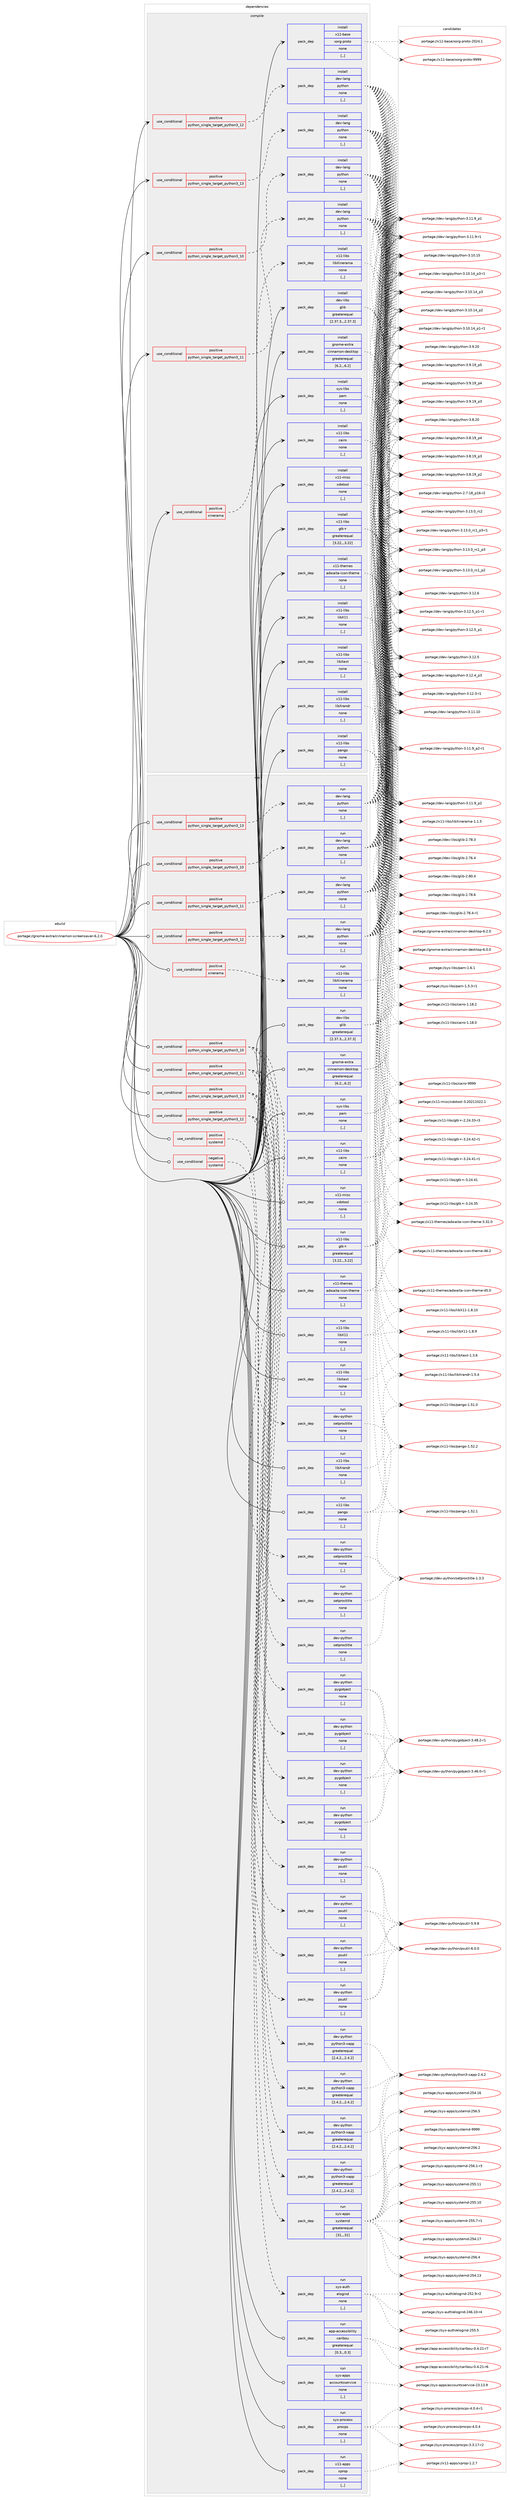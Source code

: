 digraph prolog {

# *************
# Graph options
# *************

newrank=true;
concentrate=true;
compound=true;
graph [rankdir=LR,fontname=Helvetica,fontsize=10,ranksep=1.5];#, ranksep=2.5, nodesep=0.2];
edge  [arrowhead=vee];
node  [fontname=Helvetica,fontsize=10];

# **********
# The ebuild
# **********

subgraph cluster_leftcol {
color=gray;
label=<<i>ebuild</i>>;
id [label="portage://gnome-extra/cinnamon-screensaver-6.2.0", color=red, width=4, href="../gnome-extra/cinnamon-screensaver-6.2.0.svg"];
}

# ****************
# The dependencies
# ****************

subgraph cluster_midcol {
color=gray;
label=<<i>dependencies</i>>;
subgraph cluster_compile {
fillcolor="#eeeeee";
style=filled;
label=<<i>compile</i>>;
subgraph cond197043 {
dependency736179 [label=<<TABLE BORDER="0" CELLBORDER="1" CELLSPACING="0" CELLPADDING="4"><TR><TD ROWSPAN="3" CELLPADDING="10">use_conditional</TD></TR><TR><TD>positive</TD></TR><TR><TD>python_single_target_python3_10</TD></TR></TABLE>>, shape=none, color=red];
subgraph pack534021 {
dependency736180 [label=<<TABLE BORDER="0" CELLBORDER="1" CELLSPACING="0" CELLPADDING="4" WIDTH="220"><TR><TD ROWSPAN="6" CELLPADDING="30">pack_dep</TD></TR><TR><TD WIDTH="110">install</TD></TR><TR><TD>dev-lang</TD></TR><TR><TD>python</TD></TR><TR><TD>none</TD></TR><TR><TD>[,,]</TD></TR></TABLE>>, shape=none, color=blue];
}
dependency736179:e -> dependency736180:w [weight=20,style="dashed",arrowhead="vee"];
}
id:e -> dependency736179:w [weight=20,style="solid",arrowhead="vee"];
subgraph cond197044 {
dependency736181 [label=<<TABLE BORDER="0" CELLBORDER="1" CELLSPACING="0" CELLPADDING="4"><TR><TD ROWSPAN="3" CELLPADDING="10">use_conditional</TD></TR><TR><TD>positive</TD></TR><TR><TD>python_single_target_python3_11</TD></TR></TABLE>>, shape=none, color=red];
subgraph pack534022 {
dependency736182 [label=<<TABLE BORDER="0" CELLBORDER="1" CELLSPACING="0" CELLPADDING="4" WIDTH="220"><TR><TD ROWSPAN="6" CELLPADDING="30">pack_dep</TD></TR><TR><TD WIDTH="110">install</TD></TR><TR><TD>dev-lang</TD></TR><TR><TD>python</TD></TR><TR><TD>none</TD></TR><TR><TD>[,,]</TD></TR></TABLE>>, shape=none, color=blue];
}
dependency736181:e -> dependency736182:w [weight=20,style="dashed",arrowhead="vee"];
}
id:e -> dependency736181:w [weight=20,style="solid",arrowhead="vee"];
subgraph cond197045 {
dependency736183 [label=<<TABLE BORDER="0" CELLBORDER="1" CELLSPACING="0" CELLPADDING="4"><TR><TD ROWSPAN="3" CELLPADDING="10">use_conditional</TD></TR><TR><TD>positive</TD></TR><TR><TD>python_single_target_python3_12</TD></TR></TABLE>>, shape=none, color=red];
subgraph pack534023 {
dependency736184 [label=<<TABLE BORDER="0" CELLBORDER="1" CELLSPACING="0" CELLPADDING="4" WIDTH="220"><TR><TD ROWSPAN="6" CELLPADDING="30">pack_dep</TD></TR><TR><TD WIDTH="110">install</TD></TR><TR><TD>dev-lang</TD></TR><TR><TD>python</TD></TR><TR><TD>none</TD></TR><TR><TD>[,,]</TD></TR></TABLE>>, shape=none, color=blue];
}
dependency736183:e -> dependency736184:w [weight=20,style="dashed",arrowhead="vee"];
}
id:e -> dependency736183:w [weight=20,style="solid",arrowhead="vee"];
subgraph cond197046 {
dependency736185 [label=<<TABLE BORDER="0" CELLBORDER="1" CELLSPACING="0" CELLPADDING="4"><TR><TD ROWSPAN="3" CELLPADDING="10">use_conditional</TD></TR><TR><TD>positive</TD></TR><TR><TD>python_single_target_python3_13</TD></TR></TABLE>>, shape=none, color=red];
subgraph pack534024 {
dependency736186 [label=<<TABLE BORDER="0" CELLBORDER="1" CELLSPACING="0" CELLPADDING="4" WIDTH="220"><TR><TD ROWSPAN="6" CELLPADDING="30">pack_dep</TD></TR><TR><TD WIDTH="110">install</TD></TR><TR><TD>dev-lang</TD></TR><TR><TD>python</TD></TR><TR><TD>none</TD></TR><TR><TD>[,,]</TD></TR></TABLE>>, shape=none, color=blue];
}
dependency736185:e -> dependency736186:w [weight=20,style="dashed",arrowhead="vee"];
}
id:e -> dependency736185:w [weight=20,style="solid",arrowhead="vee"];
subgraph cond197047 {
dependency736187 [label=<<TABLE BORDER="0" CELLBORDER="1" CELLSPACING="0" CELLPADDING="4"><TR><TD ROWSPAN="3" CELLPADDING="10">use_conditional</TD></TR><TR><TD>positive</TD></TR><TR><TD>xinerama</TD></TR></TABLE>>, shape=none, color=red];
subgraph pack534025 {
dependency736188 [label=<<TABLE BORDER="0" CELLBORDER="1" CELLSPACING="0" CELLPADDING="4" WIDTH="220"><TR><TD ROWSPAN="6" CELLPADDING="30">pack_dep</TD></TR><TR><TD WIDTH="110">install</TD></TR><TR><TD>x11-libs</TD></TR><TR><TD>libXinerama</TD></TR><TR><TD>none</TD></TR><TR><TD>[,,]</TD></TR></TABLE>>, shape=none, color=blue];
}
dependency736187:e -> dependency736188:w [weight=20,style="dashed",arrowhead="vee"];
}
id:e -> dependency736187:w [weight=20,style="solid",arrowhead="vee"];
subgraph pack534026 {
dependency736189 [label=<<TABLE BORDER="0" CELLBORDER="1" CELLSPACING="0" CELLPADDING="4" WIDTH="220"><TR><TD ROWSPAN="6" CELLPADDING="30">pack_dep</TD></TR><TR><TD WIDTH="110">install</TD></TR><TR><TD>dev-libs</TD></TR><TR><TD>glib</TD></TR><TR><TD>greaterequal</TD></TR><TR><TD>[2.37.3,,,2.37.3]</TD></TR></TABLE>>, shape=none, color=blue];
}
id:e -> dependency736189:w [weight=20,style="solid",arrowhead="vee"];
subgraph pack534027 {
dependency736190 [label=<<TABLE BORDER="0" CELLBORDER="1" CELLSPACING="0" CELLPADDING="4" WIDTH="220"><TR><TD ROWSPAN="6" CELLPADDING="30">pack_dep</TD></TR><TR><TD WIDTH="110">install</TD></TR><TR><TD>gnome-extra</TD></TR><TR><TD>cinnamon-desktop</TD></TR><TR><TD>greaterequal</TD></TR><TR><TD>[6.2,,,6.2]</TD></TR></TABLE>>, shape=none, color=blue];
}
id:e -> dependency736190:w [weight=20,style="solid",arrowhead="vee"];
subgraph pack534028 {
dependency736191 [label=<<TABLE BORDER="0" CELLBORDER="1" CELLSPACING="0" CELLPADDING="4" WIDTH="220"><TR><TD ROWSPAN="6" CELLPADDING="30">pack_dep</TD></TR><TR><TD WIDTH="110">install</TD></TR><TR><TD>sys-libs</TD></TR><TR><TD>pam</TD></TR><TR><TD>none</TD></TR><TR><TD>[,,]</TD></TR></TABLE>>, shape=none, color=blue];
}
id:e -> dependency736191:w [weight=20,style="solid",arrowhead="vee"];
subgraph pack534029 {
dependency736192 [label=<<TABLE BORDER="0" CELLBORDER="1" CELLSPACING="0" CELLPADDING="4" WIDTH="220"><TR><TD ROWSPAN="6" CELLPADDING="30">pack_dep</TD></TR><TR><TD WIDTH="110">install</TD></TR><TR><TD>x11-base</TD></TR><TR><TD>xorg-proto</TD></TR><TR><TD>none</TD></TR><TR><TD>[,,]</TD></TR></TABLE>>, shape=none, color=blue];
}
id:e -> dependency736192:w [weight=20,style="solid",arrowhead="vee"];
subgraph pack534030 {
dependency736193 [label=<<TABLE BORDER="0" CELLBORDER="1" CELLSPACING="0" CELLPADDING="4" WIDTH="220"><TR><TD ROWSPAN="6" CELLPADDING="30">pack_dep</TD></TR><TR><TD WIDTH="110">install</TD></TR><TR><TD>x11-libs</TD></TR><TR><TD>cairo</TD></TR><TR><TD>none</TD></TR><TR><TD>[,,]</TD></TR></TABLE>>, shape=none, color=blue];
}
id:e -> dependency736193:w [weight=20,style="solid",arrowhead="vee"];
subgraph pack534031 {
dependency736194 [label=<<TABLE BORDER="0" CELLBORDER="1" CELLSPACING="0" CELLPADDING="4" WIDTH="220"><TR><TD ROWSPAN="6" CELLPADDING="30">pack_dep</TD></TR><TR><TD WIDTH="110">install</TD></TR><TR><TD>x11-libs</TD></TR><TR><TD>gtk+</TD></TR><TR><TD>greaterequal</TD></TR><TR><TD>[3.22,,,3.22]</TD></TR></TABLE>>, shape=none, color=blue];
}
id:e -> dependency736194:w [weight=20,style="solid",arrowhead="vee"];
subgraph pack534032 {
dependency736195 [label=<<TABLE BORDER="0" CELLBORDER="1" CELLSPACING="0" CELLPADDING="4" WIDTH="220"><TR><TD ROWSPAN="6" CELLPADDING="30">pack_dep</TD></TR><TR><TD WIDTH="110">install</TD></TR><TR><TD>x11-libs</TD></TR><TR><TD>libX11</TD></TR><TR><TD>none</TD></TR><TR><TD>[,,]</TD></TR></TABLE>>, shape=none, color=blue];
}
id:e -> dependency736195:w [weight=20,style="solid",arrowhead="vee"];
subgraph pack534033 {
dependency736196 [label=<<TABLE BORDER="0" CELLBORDER="1" CELLSPACING="0" CELLPADDING="4" WIDTH="220"><TR><TD ROWSPAN="6" CELLPADDING="30">pack_dep</TD></TR><TR><TD WIDTH="110">install</TD></TR><TR><TD>x11-libs</TD></TR><TR><TD>libXext</TD></TR><TR><TD>none</TD></TR><TR><TD>[,,]</TD></TR></TABLE>>, shape=none, color=blue];
}
id:e -> dependency736196:w [weight=20,style="solid",arrowhead="vee"];
subgraph pack534034 {
dependency736197 [label=<<TABLE BORDER="0" CELLBORDER="1" CELLSPACING="0" CELLPADDING="4" WIDTH="220"><TR><TD ROWSPAN="6" CELLPADDING="30">pack_dep</TD></TR><TR><TD WIDTH="110">install</TD></TR><TR><TD>x11-libs</TD></TR><TR><TD>libXrandr</TD></TR><TR><TD>none</TD></TR><TR><TD>[,,]</TD></TR></TABLE>>, shape=none, color=blue];
}
id:e -> dependency736197:w [weight=20,style="solid",arrowhead="vee"];
subgraph pack534035 {
dependency736198 [label=<<TABLE BORDER="0" CELLBORDER="1" CELLSPACING="0" CELLPADDING="4" WIDTH="220"><TR><TD ROWSPAN="6" CELLPADDING="30">pack_dep</TD></TR><TR><TD WIDTH="110">install</TD></TR><TR><TD>x11-libs</TD></TR><TR><TD>pango</TD></TR><TR><TD>none</TD></TR><TR><TD>[,,]</TD></TR></TABLE>>, shape=none, color=blue];
}
id:e -> dependency736198:w [weight=20,style="solid",arrowhead="vee"];
subgraph pack534036 {
dependency736199 [label=<<TABLE BORDER="0" CELLBORDER="1" CELLSPACING="0" CELLPADDING="4" WIDTH="220"><TR><TD ROWSPAN="6" CELLPADDING="30">pack_dep</TD></TR><TR><TD WIDTH="110">install</TD></TR><TR><TD>x11-misc</TD></TR><TR><TD>xdotool</TD></TR><TR><TD>none</TD></TR><TR><TD>[,,]</TD></TR></TABLE>>, shape=none, color=blue];
}
id:e -> dependency736199:w [weight=20,style="solid",arrowhead="vee"];
subgraph pack534037 {
dependency736200 [label=<<TABLE BORDER="0" CELLBORDER="1" CELLSPACING="0" CELLPADDING="4" WIDTH="220"><TR><TD ROWSPAN="6" CELLPADDING="30">pack_dep</TD></TR><TR><TD WIDTH="110">install</TD></TR><TR><TD>x11-themes</TD></TR><TR><TD>adwaita-icon-theme</TD></TR><TR><TD>none</TD></TR><TR><TD>[,,]</TD></TR></TABLE>>, shape=none, color=blue];
}
id:e -> dependency736200:w [weight=20,style="solid",arrowhead="vee"];
}
subgraph cluster_compileandrun {
fillcolor="#eeeeee";
style=filled;
label=<<i>compile and run</i>>;
}
subgraph cluster_run {
fillcolor="#eeeeee";
style=filled;
label=<<i>run</i>>;
subgraph cond197048 {
dependency736201 [label=<<TABLE BORDER="0" CELLBORDER="1" CELLSPACING="0" CELLPADDING="4"><TR><TD ROWSPAN="3" CELLPADDING="10">use_conditional</TD></TR><TR><TD>negative</TD></TR><TR><TD>systemd</TD></TR></TABLE>>, shape=none, color=red];
subgraph pack534038 {
dependency736202 [label=<<TABLE BORDER="0" CELLBORDER="1" CELLSPACING="0" CELLPADDING="4" WIDTH="220"><TR><TD ROWSPAN="6" CELLPADDING="30">pack_dep</TD></TR><TR><TD WIDTH="110">run</TD></TR><TR><TD>sys-auth</TD></TR><TR><TD>elogind</TD></TR><TR><TD>none</TD></TR><TR><TD>[,,]</TD></TR></TABLE>>, shape=none, color=blue];
}
dependency736201:e -> dependency736202:w [weight=20,style="dashed",arrowhead="vee"];
}
id:e -> dependency736201:w [weight=20,style="solid",arrowhead="odot"];
subgraph cond197049 {
dependency736203 [label=<<TABLE BORDER="0" CELLBORDER="1" CELLSPACING="0" CELLPADDING="4"><TR><TD ROWSPAN="3" CELLPADDING="10">use_conditional</TD></TR><TR><TD>positive</TD></TR><TR><TD>python_single_target_python3_10</TD></TR></TABLE>>, shape=none, color=red];
subgraph pack534039 {
dependency736204 [label=<<TABLE BORDER="0" CELLBORDER="1" CELLSPACING="0" CELLPADDING="4" WIDTH="220"><TR><TD ROWSPAN="6" CELLPADDING="30">pack_dep</TD></TR><TR><TD WIDTH="110">run</TD></TR><TR><TD>dev-lang</TD></TR><TR><TD>python</TD></TR><TR><TD>none</TD></TR><TR><TD>[,,]</TD></TR></TABLE>>, shape=none, color=blue];
}
dependency736203:e -> dependency736204:w [weight=20,style="dashed",arrowhead="vee"];
}
id:e -> dependency736203:w [weight=20,style="solid",arrowhead="odot"];
subgraph cond197050 {
dependency736205 [label=<<TABLE BORDER="0" CELLBORDER="1" CELLSPACING="0" CELLPADDING="4"><TR><TD ROWSPAN="3" CELLPADDING="10">use_conditional</TD></TR><TR><TD>positive</TD></TR><TR><TD>python_single_target_python3_10</TD></TR></TABLE>>, shape=none, color=red];
subgraph pack534040 {
dependency736206 [label=<<TABLE BORDER="0" CELLBORDER="1" CELLSPACING="0" CELLPADDING="4" WIDTH="220"><TR><TD ROWSPAN="6" CELLPADDING="30">pack_dep</TD></TR><TR><TD WIDTH="110">run</TD></TR><TR><TD>dev-python</TD></TR><TR><TD>psutil</TD></TR><TR><TD>none</TD></TR><TR><TD>[,,]</TD></TR></TABLE>>, shape=none, color=blue];
}
dependency736205:e -> dependency736206:w [weight=20,style="dashed",arrowhead="vee"];
subgraph pack534041 {
dependency736207 [label=<<TABLE BORDER="0" CELLBORDER="1" CELLSPACING="0" CELLPADDING="4" WIDTH="220"><TR><TD ROWSPAN="6" CELLPADDING="30">pack_dep</TD></TR><TR><TD WIDTH="110">run</TD></TR><TR><TD>dev-python</TD></TR><TR><TD>pygobject</TD></TR><TR><TD>none</TD></TR><TR><TD>[,,]</TD></TR></TABLE>>, shape=none, color=blue];
}
dependency736205:e -> dependency736207:w [weight=20,style="dashed",arrowhead="vee"];
subgraph pack534042 {
dependency736208 [label=<<TABLE BORDER="0" CELLBORDER="1" CELLSPACING="0" CELLPADDING="4" WIDTH="220"><TR><TD ROWSPAN="6" CELLPADDING="30">pack_dep</TD></TR><TR><TD WIDTH="110">run</TD></TR><TR><TD>dev-python</TD></TR><TR><TD>setproctitle</TD></TR><TR><TD>none</TD></TR><TR><TD>[,,]</TD></TR></TABLE>>, shape=none, color=blue];
}
dependency736205:e -> dependency736208:w [weight=20,style="dashed",arrowhead="vee"];
subgraph pack534043 {
dependency736209 [label=<<TABLE BORDER="0" CELLBORDER="1" CELLSPACING="0" CELLPADDING="4" WIDTH="220"><TR><TD ROWSPAN="6" CELLPADDING="30">pack_dep</TD></TR><TR><TD WIDTH="110">run</TD></TR><TR><TD>dev-python</TD></TR><TR><TD>python3-xapp</TD></TR><TR><TD>greaterequal</TD></TR><TR><TD>[2.4.2,,,2.4.2]</TD></TR></TABLE>>, shape=none, color=blue];
}
dependency736205:e -> dependency736209:w [weight=20,style="dashed",arrowhead="vee"];
}
id:e -> dependency736205:w [weight=20,style="solid",arrowhead="odot"];
subgraph cond197051 {
dependency736210 [label=<<TABLE BORDER="0" CELLBORDER="1" CELLSPACING="0" CELLPADDING="4"><TR><TD ROWSPAN="3" CELLPADDING="10">use_conditional</TD></TR><TR><TD>positive</TD></TR><TR><TD>python_single_target_python3_11</TD></TR></TABLE>>, shape=none, color=red];
subgraph pack534044 {
dependency736211 [label=<<TABLE BORDER="0" CELLBORDER="1" CELLSPACING="0" CELLPADDING="4" WIDTH="220"><TR><TD ROWSPAN="6" CELLPADDING="30">pack_dep</TD></TR><TR><TD WIDTH="110">run</TD></TR><TR><TD>dev-lang</TD></TR><TR><TD>python</TD></TR><TR><TD>none</TD></TR><TR><TD>[,,]</TD></TR></TABLE>>, shape=none, color=blue];
}
dependency736210:e -> dependency736211:w [weight=20,style="dashed",arrowhead="vee"];
}
id:e -> dependency736210:w [weight=20,style="solid",arrowhead="odot"];
subgraph cond197052 {
dependency736212 [label=<<TABLE BORDER="0" CELLBORDER="1" CELLSPACING="0" CELLPADDING="4"><TR><TD ROWSPAN="3" CELLPADDING="10">use_conditional</TD></TR><TR><TD>positive</TD></TR><TR><TD>python_single_target_python3_11</TD></TR></TABLE>>, shape=none, color=red];
subgraph pack534045 {
dependency736213 [label=<<TABLE BORDER="0" CELLBORDER="1" CELLSPACING="0" CELLPADDING="4" WIDTH="220"><TR><TD ROWSPAN="6" CELLPADDING="30">pack_dep</TD></TR><TR><TD WIDTH="110">run</TD></TR><TR><TD>dev-python</TD></TR><TR><TD>psutil</TD></TR><TR><TD>none</TD></TR><TR><TD>[,,]</TD></TR></TABLE>>, shape=none, color=blue];
}
dependency736212:e -> dependency736213:w [weight=20,style="dashed",arrowhead="vee"];
subgraph pack534046 {
dependency736214 [label=<<TABLE BORDER="0" CELLBORDER="1" CELLSPACING="0" CELLPADDING="4" WIDTH="220"><TR><TD ROWSPAN="6" CELLPADDING="30">pack_dep</TD></TR><TR><TD WIDTH="110">run</TD></TR><TR><TD>dev-python</TD></TR><TR><TD>pygobject</TD></TR><TR><TD>none</TD></TR><TR><TD>[,,]</TD></TR></TABLE>>, shape=none, color=blue];
}
dependency736212:e -> dependency736214:w [weight=20,style="dashed",arrowhead="vee"];
subgraph pack534047 {
dependency736215 [label=<<TABLE BORDER="0" CELLBORDER="1" CELLSPACING="0" CELLPADDING="4" WIDTH="220"><TR><TD ROWSPAN="6" CELLPADDING="30">pack_dep</TD></TR><TR><TD WIDTH="110">run</TD></TR><TR><TD>dev-python</TD></TR><TR><TD>setproctitle</TD></TR><TR><TD>none</TD></TR><TR><TD>[,,]</TD></TR></TABLE>>, shape=none, color=blue];
}
dependency736212:e -> dependency736215:w [weight=20,style="dashed",arrowhead="vee"];
subgraph pack534048 {
dependency736216 [label=<<TABLE BORDER="0" CELLBORDER="1" CELLSPACING="0" CELLPADDING="4" WIDTH="220"><TR><TD ROWSPAN="6" CELLPADDING="30">pack_dep</TD></TR><TR><TD WIDTH="110">run</TD></TR><TR><TD>dev-python</TD></TR><TR><TD>python3-xapp</TD></TR><TR><TD>greaterequal</TD></TR><TR><TD>[2.4.2,,,2.4.2]</TD></TR></TABLE>>, shape=none, color=blue];
}
dependency736212:e -> dependency736216:w [weight=20,style="dashed",arrowhead="vee"];
}
id:e -> dependency736212:w [weight=20,style="solid",arrowhead="odot"];
subgraph cond197053 {
dependency736217 [label=<<TABLE BORDER="0" CELLBORDER="1" CELLSPACING="0" CELLPADDING="4"><TR><TD ROWSPAN="3" CELLPADDING="10">use_conditional</TD></TR><TR><TD>positive</TD></TR><TR><TD>python_single_target_python3_12</TD></TR></TABLE>>, shape=none, color=red];
subgraph pack534049 {
dependency736218 [label=<<TABLE BORDER="0" CELLBORDER="1" CELLSPACING="0" CELLPADDING="4" WIDTH="220"><TR><TD ROWSPAN="6" CELLPADDING="30">pack_dep</TD></TR><TR><TD WIDTH="110">run</TD></TR><TR><TD>dev-lang</TD></TR><TR><TD>python</TD></TR><TR><TD>none</TD></TR><TR><TD>[,,]</TD></TR></TABLE>>, shape=none, color=blue];
}
dependency736217:e -> dependency736218:w [weight=20,style="dashed",arrowhead="vee"];
}
id:e -> dependency736217:w [weight=20,style="solid",arrowhead="odot"];
subgraph cond197054 {
dependency736219 [label=<<TABLE BORDER="0" CELLBORDER="1" CELLSPACING="0" CELLPADDING="4"><TR><TD ROWSPAN="3" CELLPADDING="10">use_conditional</TD></TR><TR><TD>positive</TD></TR><TR><TD>python_single_target_python3_12</TD></TR></TABLE>>, shape=none, color=red];
subgraph pack534050 {
dependency736220 [label=<<TABLE BORDER="0" CELLBORDER="1" CELLSPACING="0" CELLPADDING="4" WIDTH="220"><TR><TD ROWSPAN="6" CELLPADDING="30">pack_dep</TD></TR><TR><TD WIDTH="110">run</TD></TR><TR><TD>dev-python</TD></TR><TR><TD>psutil</TD></TR><TR><TD>none</TD></TR><TR><TD>[,,]</TD></TR></TABLE>>, shape=none, color=blue];
}
dependency736219:e -> dependency736220:w [weight=20,style="dashed",arrowhead="vee"];
subgraph pack534051 {
dependency736221 [label=<<TABLE BORDER="0" CELLBORDER="1" CELLSPACING="0" CELLPADDING="4" WIDTH="220"><TR><TD ROWSPAN="6" CELLPADDING="30">pack_dep</TD></TR><TR><TD WIDTH="110">run</TD></TR><TR><TD>dev-python</TD></TR><TR><TD>pygobject</TD></TR><TR><TD>none</TD></TR><TR><TD>[,,]</TD></TR></TABLE>>, shape=none, color=blue];
}
dependency736219:e -> dependency736221:w [weight=20,style="dashed",arrowhead="vee"];
subgraph pack534052 {
dependency736222 [label=<<TABLE BORDER="0" CELLBORDER="1" CELLSPACING="0" CELLPADDING="4" WIDTH="220"><TR><TD ROWSPAN="6" CELLPADDING="30">pack_dep</TD></TR><TR><TD WIDTH="110">run</TD></TR><TR><TD>dev-python</TD></TR><TR><TD>setproctitle</TD></TR><TR><TD>none</TD></TR><TR><TD>[,,]</TD></TR></TABLE>>, shape=none, color=blue];
}
dependency736219:e -> dependency736222:w [weight=20,style="dashed",arrowhead="vee"];
subgraph pack534053 {
dependency736223 [label=<<TABLE BORDER="0" CELLBORDER="1" CELLSPACING="0" CELLPADDING="4" WIDTH="220"><TR><TD ROWSPAN="6" CELLPADDING="30">pack_dep</TD></TR><TR><TD WIDTH="110">run</TD></TR><TR><TD>dev-python</TD></TR><TR><TD>python3-xapp</TD></TR><TR><TD>greaterequal</TD></TR><TR><TD>[2.4.2,,,2.4.2]</TD></TR></TABLE>>, shape=none, color=blue];
}
dependency736219:e -> dependency736223:w [weight=20,style="dashed",arrowhead="vee"];
}
id:e -> dependency736219:w [weight=20,style="solid",arrowhead="odot"];
subgraph cond197055 {
dependency736224 [label=<<TABLE BORDER="0" CELLBORDER="1" CELLSPACING="0" CELLPADDING="4"><TR><TD ROWSPAN="3" CELLPADDING="10">use_conditional</TD></TR><TR><TD>positive</TD></TR><TR><TD>python_single_target_python3_13</TD></TR></TABLE>>, shape=none, color=red];
subgraph pack534054 {
dependency736225 [label=<<TABLE BORDER="0" CELLBORDER="1" CELLSPACING="0" CELLPADDING="4" WIDTH="220"><TR><TD ROWSPAN="6" CELLPADDING="30">pack_dep</TD></TR><TR><TD WIDTH="110">run</TD></TR><TR><TD>dev-lang</TD></TR><TR><TD>python</TD></TR><TR><TD>none</TD></TR><TR><TD>[,,]</TD></TR></TABLE>>, shape=none, color=blue];
}
dependency736224:e -> dependency736225:w [weight=20,style="dashed",arrowhead="vee"];
}
id:e -> dependency736224:w [weight=20,style="solid",arrowhead="odot"];
subgraph cond197056 {
dependency736226 [label=<<TABLE BORDER="0" CELLBORDER="1" CELLSPACING="0" CELLPADDING="4"><TR><TD ROWSPAN="3" CELLPADDING="10">use_conditional</TD></TR><TR><TD>positive</TD></TR><TR><TD>python_single_target_python3_13</TD></TR></TABLE>>, shape=none, color=red];
subgraph pack534055 {
dependency736227 [label=<<TABLE BORDER="0" CELLBORDER="1" CELLSPACING="0" CELLPADDING="4" WIDTH="220"><TR><TD ROWSPAN="6" CELLPADDING="30">pack_dep</TD></TR><TR><TD WIDTH="110">run</TD></TR><TR><TD>dev-python</TD></TR><TR><TD>psutil</TD></TR><TR><TD>none</TD></TR><TR><TD>[,,]</TD></TR></TABLE>>, shape=none, color=blue];
}
dependency736226:e -> dependency736227:w [weight=20,style="dashed",arrowhead="vee"];
subgraph pack534056 {
dependency736228 [label=<<TABLE BORDER="0" CELLBORDER="1" CELLSPACING="0" CELLPADDING="4" WIDTH="220"><TR><TD ROWSPAN="6" CELLPADDING="30">pack_dep</TD></TR><TR><TD WIDTH="110">run</TD></TR><TR><TD>dev-python</TD></TR><TR><TD>pygobject</TD></TR><TR><TD>none</TD></TR><TR><TD>[,,]</TD></TR></TABLE>>, shape=none, color=blue];
}
dependency736226:e -> dependency736228:w [weight=20,style="dashed",arrowhead="vee"];
subgraph pack534057 {
dependency736229 [label=<<TABLE BORDER="0" CELLBORDER="1" CELLSPACING="0" CELLPADDING="4" WIDTH="220"><TR><TD ROWSPAN="6" CELLPADDING="30">pack_dep</TD></TR><TR><TD WIDTH="110">run</TD></TR><TR><TD>dev-python</TD></TR><TR><TD>setproctitle</TD></TR><TR><TD>none</TD></TR><TR><TD>[,,]</TD></TR></TABLE>>, shape=none, color=blue];
}
dependency736226:e -> dependency736229:w [weight=20,style="dashed",arrowhead="vee"];
subgraph pack534058 {
dependency736230 [label=<<TABLE BORDER="0" CELLBORDER="1" CELLSPACING="0" CELLPADDING="4" WIDTH="220"><TR><TD ROWSPAN="6" CELLPADDING="30">pack_dep</TD></TR><TR><TD WIDTH="110">run</TD></TR><TR><TD>dev-python</TD></TR><TR><TD>python3-xapp</TD></TR><TR><TD>greaterequal</TD></TR><TR><TD>[2.4.2,,,2.4.2]</TD></TR></TABLE>>, shape=none, color=blue];
}
dependency736226:e -> dependency736230:w [weight=20,style="dashed",arrowhead="vee"];
}
id:e -> dependency736226:w [weight=20,style="solid",arrowhead="odot"];
subgraph cond197057 {
dependency736231 [label=<<TABLE BORDER="0" CELLBORDER="1" CELLSPACING="0" CELLPADDING="4"><TR><TD ROWSPAN="3" CELLPADDING="10">use_conditional</TD></TR><TR><TD>positive</TD></TR><TR><TD>systemd</TD></TR></TABLE>>, shape=none, color=red];
subgraph pack534059 {
dependency736232 [label=<<TABLE BORDER="0" CELLBORDER="1" CELLSPACING="0" CELLPADDING="4" WIDTH="220"><TR><TD ROWSPAN="6" CELLPADDING="30">pack_dep</TD></TR><TR><TD WIDTH="110">run</TD></TR><TR><TD>sys-apps</TD></TR><TR><TD>systemd</TD></TR><TR><TD>greaterequal</TD></TR><TR><TD>[31,,,31]</TD></TR></TABLE>>, shape=none, color=blue];
}
dependency736231:e -> dependency736232:w [weight=20,style="dashed",arrowhead="vee"];
}
id:e -> dependency736231:w [weight=20,style="solid",arrowhead="odot"];
subgraph cond197058 {
dependency736233 [label=<<TABLE BORDER="0" CELLBORDER="1" CELLSPACING="0" CELLPADDING="4"><TR><TD ROWSPAN="3" CELLPADDING="10">use_conditional</TD></TR><TR><TD>positive</TD></TR><TR><TD>xinerama</TD></TR></TABLE>>, shape=none, color=red];
subgraph pack534060 {
dependency736234 [label=<<TABLE BORDER="0" CELLBORDER="1" CELLSPACING="0" CELLPADDING="4" WIDTH="220"><TR><TD ROWSPAN="6" CELLPADDING="30">pack_dep</TD></TR><TR><TD WIDTH="110">run</TD></TR><TR><TD>x11-libs</TD></TR><TR><TD>libXinerama</TD></TR><TR><TD>none</TD></TR><TR><TD>[,,]</TD></TR></TABLE>>, shape=none, color=blue];
}
dependency736233:e -> dependency736234:w [weight=20,style="dashed",arrowhead="vee"];
}
id:e -> dependency736233:w [weight=20,style="solid",arrowhead="odot"];
subgraph pack534061 {
dependency736235 [label=<<TABLE BORDER="0" CELLBORDER="1" CELLSPACING="0" CELLPADDING="4" WIDTH="220"><TR><TD ROWSPAN="6" CELLPADDING="30">pack_dep</TD></TR><TR><TD WIDTH="110">run</TD></TR><TR><TD>app-accessibility</TD></TR><TR><TD>caribou</TD></TR><TR><TD>greaterequal</TD></TR><TR><TD>[0.3,,,0.3]</TD></TR></TABLE>>, shape=none, color=blue];
}
id:e -> dependency736235:w [weight=20,style="solid",arrowhead="odot"];
subgraph pack534062 {
dependency736236 [label=<<TABLE BORDER="0" CELLBORDER="1" CELLSPACING="0" CELLPADDING="4" WIDTH="220"><TR><TD ROWSPAN="6" CELLPADDING="30">pack_dep</TD></TR><TR><TD WIDTH="110">run</TD></TR><TR><TD>dev-libs</TD></TR><TR><TD>glib</TD></TR><TR><TD>greaterequal</TD></TR><TR><TD>[2.37.3,,,2.37.3]</TD></TR></TABLE>>, shape=none, color=blue];
}
id:e -> dependency736236:w [weight=20,style="solid",arrowhead="odot"];
subgraph pack534063 {
dependency736237 [label=<<TABLE BORDER="0" CELLBORDER="1" CELLSPACING="0" CELLPADDING="4" WIDTH="220"><TR><TD ROWSPAN="6" CELLPADDING="30">pack_dep</TD></TR><TR><TD WIDTH="110">run</TD></TR><TR><TD>gnome-extra</TD></TR><TR><TD>cinnamon-desktop</TD></TR><TR><TD>greaterequal</TD></TR><TR><TD>[6.2,,,6.2]</TD></TR></TABLE>>, shape=none, color=blue];
}
id:e -> dependency736237:w [weight=20,style="solid",arrowhead="odot"];
subgraph pack534064 {
dependency736238 [label=<<TABLE BORDER="0" CELLBORDER="1" CELLSPACING="0" CELLPADDING="4" WIDTH="220"><TR><TD ROWSPAN="6" CELLPADDING="30">pack_dep</TD></TR><TR><TD WIDTH="110">run</TD></TR><TR><TD>sys-apps</TD></TR><TR><TD>accountsservice</TD></TR><TR><TD>none</TD></TR><TR><TD>[,,]</TD></TR></TABLE>>, shape=none, color=blue];
}
id:e -> dependency736238:w [weight=20,style="solid",arrowhead="odot"];
subgraph pack534065 {
dependency736239 [label=<<TABLE BORDER="0" CELLBORDER="1" CELLSPACING="0" CELLPADDING="4" WIDTH="220"><TR><TD ROWSPAN="6" CELLPADDING="30">pack_dep</TD></TR><TR><TD WIDTH="110">run</TD></TR><TR><TD>sys-libs</TD></TR><TR><TD>pam</TD></TR><TR><TD>none</TD></TR><TR><TD>[,,]</TD></TR></TABLE>>, shape=none, color=blue];
}
id:e -> dependency736239:w [weight=20,style="solid",arrowhead="odot"];
subgraph pack534066 {
dependency736240 [label=<<TABLE BORDER="0" CELLBORDER="1" CELLSPACING="0" CELLPADDING="4" WIDTH="220"><TR><TD ROWSPAN="6" CELLPADDING="30">pack_dep</TD></TR><TR><TD WIDTH="110">run</TD></TR><TR><TD>sys-process</TD></TR><TR><TD>procps</TD></TR><TR><TD>none</TD></TR><TR><TD>[,,]</TD></TR></TABLE>>, shape=none, color=blue];
}
id:e -> dependency736240:w [weight=20,style="solid",arrowhead="odot"];
subgraph pack534067 {
dependency736241 [label=<<TABLE BORDER="0" CELLBORDER="1" CELLSPACING="0" CELLPADDING="4" WIDTH="220"><TR><TD ROWSPAN="6" CELLPADDING="30">pack_dep</TD></TR><TR><TD WIDTH="110">run</TD></TR><TR><TD>x11-apps</TD></TR><TR><TD>xprop</TD></TR><TR><TD>none</TD></TR><TR><TD>[,,]</TD></TR></TABLE>>, shape=none, color=blue];
}
id:e -> dependency736241:w [weight=20,style="solid",arrowhead="odot"];
subgraph pack534068 {
dependency736242 [label=<<TABLE BORDER="0" CELLBORDER="1" CELLSPACING="0" CELLPADDING="4" WIDTH="220"><TR><TD ROWSPAN="6" CELLPADDING="30">pack_dep</TD></TR><TR><TD WIDTH="110">run</TD></TR><TR><TD>x11-libs</TD></TR><TR><TD>cairo</TD></TR><TR><TD>none</TD></TR><TR><TD>[,,]</TD></TR></TABLE>>, shape=none, color=blue];
}
id:e -> dependency736242:w [weight=20,style="solid",arrowhead="odot"];
subgraph pack534069 {
dependency736243 [label=<<TABLE BORDER="0" CELLBORDER="1" CELLSPACING="0" CELLPADDING="4" WIDTH="220"><TR><TD ROWSPAN="6" CELLPADDING="30">pack_dep</TD></TR><TR><TD WIDTH="110">run</TD></TR><TR><TD>x11-libs</TD></TR><TR><TD>gtk+</TD></TR><TR><TD>greaterequal</TD></TR><TR><TD>[3.22,,,3.22]</TD></TR></TABLE>>, shape=none, color=blue];
}
id:e -> dependency736243:w [weight=20,style="solid",arrowhead="odot"];
subgraph pack534070 {
dependency736244 [label=<<TABLE BORDER="0" CELLBORDER="1" CELLSPACING="0" CELLPADDING="4" WIDTH="220"><TR><TD ROWSPAN="6" CELLPADDING="30">pack_dep</TD></TR><TR><TD WIDTH="110">run</TD></TR><TR><TD>x11-libs</TD></TR><TR><TD>libX11</TD></TR><TR><TD>none</TD></TR><TR><TD>[,,]</TD></TR></TABLE>>, shape=none, color=blue];
}
id:e -> dependency736244:w [weight=20,style="solid",arrowhead="odot"];
subgraph pack534071 {
dependency736245 [label=<<TABLE BORDER="0" CELLBORDER="1" CELLSPACING="0" CELLPADDING="4" WIDTH="220"><TR><TD ROWSPAN="6" CELLPADDING="30">pack_dep</TD></TR><TR><TD WIDTH="110">run</TD></TR><TR><TD>x11-libs</TD></TR><TR><TD>libXext</TD></TR><TR><TD>none</TD></TR><TR><TD>[,,]</TD></TR></TABLE>>, shape=none, color=blue];
}
id:e -> dependency736245:w [weight=20,style="solid",arrowhead="odot"];
subgraph pack534072 {
dependency736246 [label=<<TABLE BORDER="0" CELLBORDER="1" CELLSPACING="0" CELLPADDING="4" WIDTH="220"><TR><TD ROWSPAN="6" CELLPADDING="30">pack_dep</TD></TR><TR><TD WIDTH="110">run</TD></TR><TR><TD>x11-libs</TD></TR><TR><TD>libXrandr</TD></TR><TR><TD>none</TD></TR><TR><TD>[,,]</TD></TR></TABLE>>, shape=none, color=blue];
}
id:e -> dependency736246:w [weight=20,style="solid",arrowhead="odot"];
subgraph pack534073 {
dependency736247 [label=<<TABLE BORDER="0" CELLBORDER="1" CELLSPACING="0" CELLPADDING="4" WIDTH="220"><TR><TD ROWSPAN="6" CELLPADDING="30">pack_dep</TD></TR><TR><TD WIDTH="110">run</TD></TR><TR><TD>x11-libs</TD></TR><TR><TD>pango</TD></TR><TR><TD>none</TD></TR><TR><TD>[,,]</TD></TR></TABLE>>, shape=none, color=blue];
}
id:e -> dependency736247:w [weight=20,style="solid",arrowhead="odot"];
subgraph pack534074 {
dependency736248 [label=<<TABLE BORDER="0" CELLBORDER="1" CELLSPACING="0" CELLPADDING="4" WIDTH="220"><TR><TD ROWSPAN="6" CELLPADDING="30">pack_dep</TD></TR><TR><TD WIDTH="110">run</TD></TR><TR><TD>x11-misc</TD></TR><TR><TD>xdotool</TD></TR><TR><TD>none</TD></TR><TR><TD>[,,]</TD></TR></TABLE>>, shape=none, color=blue];
}
id:e -> dependency736248:w [weight=20,style="solid",arrowhead="odot"];
subgraph pack534075 {
dependency736249 [label=<<TABLE BORDER="0" CELLBORDER="1" CELLSPACING="0" CELLPADDING="4" WIDTH="220"><TR><TD ROWSPAN="6" CELLPADDING="30">pack_dep</TD></TR><TR><TD WIDTH="110">run</TD></TR><TR><TD>x11-themes</TD></TR><TR><TD>adwaita-icon-theme</TD></TR><TR><TD>none</TD></TR><TR><TD>[,,]</TD></TR></TABLE>>, shape=none, color=blue];
}
id:e -> dependency736249:w [weight=20,style="solid",arrowhead="odot"];
}
}

# **************
# The candidates
# **************

subgraph cluster_choices {
rank=same;
color=gray;
label=<<i>candidates</i>>;

subgraph choice534021 {
color=black;
nodesep=1;
choice10010111845108971101034711212111610411111045514649514648951149950 [label="portage://dev-lang/python-3.13.0_rc2", color=red, width=4,href="../dev-lang/python-3.13.0_rc2.svg"];
choice1001011184510897110103471121211161041111104551464951464895114994995112514511449 [label="portage://dev-lang/python-3.13.0_rc1_p3-r1", color=red, width=4,href="../dev-lang/python-3.13.0_rc1_p3-r1.svg"];
choice100101118451089711010347112121116104111110455146495146489511499499511251 [label="portage://dev-lang/python-3.13.0_rc1_p3", color=red, width=4,href="../dev-lang/python-3.13.0_rc1_p3.svg"];
choice100101118451089711010347112121116104111110455146495146489511499499511250 [label="portage://dev-lang/python-3.13.0_rc1_p2", color=red, width=4,href="../dev-lang/python-3.13.0_rc1_p2.svg"];
choice10010111845108971101034711212111610411111045514649504654 [label="portage://dev-lang/python-3.12.6", color=red, width=4,href="../dev-lang/python-3.12.6.svg"];
choice1001011184510897110103471121211161041111104551464950465395112494511449 [label="portage://dev-lang/python-3.12.5_p1-r1", color=red, width=4,href="../dev-lang/python-3.12.5_p1-r1.svg"];
choice100101118451089711010347112121116104111110455146495046539511249 [label="portage://dev-lang/python-3.12.5_p1", color=red, width=4,href="../dev-lang/python-3.12.5_p1.svg"];
choice10010111845108971101034711212111610411111045514649504653 [label="portage://dev-lang/python-3.12.5", color=red, width=4,href="../dev-lang/python-3.12.5.svg"];
choice100101118451089711010347112121116104111110455146495046529511251 [label="portage://dev-lang/python-3.12.4_p3", color=red, width=4,href="../dev-lang/python-3.12.4_p3.svg"];
choice100101118451089711010347112121116104111110455146495046514511449 [label="portage://dev-lang/python-3.12.3-r1", color=red, width=4,href="../dev-lang/python-3.12.3-r1.svg"];
choice1001011184510897110103471121211161041111104551464949464948 [label="portage://dev-lang/python-3.11.10", color=red, width=4,href="../dev-lang/python-3.11.10.svg"];
choice1001011184510897110103471121211161041111104551464949465795112504511449 [label="portage://dev-lang/python-3.11.9_p2-r1", color=red, width=4,href="../dev-lang/python-3.11.9_p2-r1.svg"];
choice100101118451089711010347112121116104111110455146494946579511250 [label="portage://dev-lang/python-3.11.9_p2", color=red, width=4,href="../dev-lang/python-3.11.9_p2.svg"];
choice100101118451089711010347112121116104111110455146494946579511249 [label="portage://dev-lang/python-3.11.9_p1", color=red, width=4,href="../dev-lang/python-3.11.9_p1.svg"];
choice100101118451089711010347112121116104111110455146494946574511449 [label="portage://dev-lang/python-3.11.9-r1", color=red, width=4,href="../dev-lang/python-3.11.9-r1.svg"];
choice1001011184510897110103471121211161041111104551464948464953 [label="portage://dev-lang/python-3.10.15", color=red, width=4,href="../dev-lang/python-3.10.15.svg"];
choice100101118451089711010347112121116104111110455146494846495295112514511449 [label="portage://dev-lang/python-3.10.14_p3-r1", color=red, width=4,href="../dev-lang/python-3.10.14_p3-r1.svg"];
choice10010111845108971101034711212111610411111045514649484649529511251 [label="portage://dev-lang/python-3.10.14_p3", color=red, width=4,href="../dev-lang/python-3.10.14_p3.svg"];
choice10010111845108971101034711212111610411111045514649484649529511250 [label="portage://dev-lang/python-3.10.14_p2", color=red, width=4,href="../dev-lang/python-3.10.14_p2.svg"];
choice100101118451089711010347112121116104111110455146494846495295112494511449 [label="portage://dev-lang/python-3.10.14_p1-r1", color=red, width=4,href="../dev-lang/python-3.10.14_p1-r1.svg"];
choice10010111845108971101034711212111610411111045514657465048 [label="portage://dev-lang/python-3.9.20", color=red, width=4,href="../dev-lang/python-3.9.20.svg"];
choice100101118451089711010347112121116104111110455146574649579511253 [label="portage://dev-lang/python-3.9.19_p5", color=red, width=4,href="../dev-lang/python-3.9.19_p5.svg"];
choice100101118451089711010347112121116104111110455146574649579511252 [label="portage://dev-lang/python-3.9.19_p4", color=red, width=4,href="../dev-lang/python-3.9.19_p4.svg"];
choice100101118451089711010347112121116104111110455146574649579511251 [label="portage://dev-lang/python-3.9.19_p3", color=red, width=4,href="../dev-lang/python-3.9.19_p3.svg"];
choice10010111845108971101034711212111610411111045514656465048 [label="portage://dev-lang/python-3.8.20", color=red, width=4,href="../dev-lang/python-3.8.20.svg"];
choice100101118451089711010347112121116104111110455146564649579511252 [label="portage://dev-lang/python-3.8.19_p4", color=red, width=4,href="../dev-lang/python-3.8.19_p4.svg"];
choice100101118451089711010347112121116104111110455146564649579511251 [label="portage://dev-lang/python-3.8.19_p3", color=red, width=4,href="../dev-lang/python-3.8.19_p3.svg"];
choice100101118451089711010347112121116104111110455146564649579511250 [label="portage://dev-lang/python-3.8.19_p2", color=red, width=4,href="../dev-lang/python-3.8.19_p2.svg"];
choice100101118451089711010347112121116104111110455046554649569511249544511450 [label="portage://dev-lang/python-2.7.18_p16-r2", color=red, width=4,href="../dev-lang/python-2.7.18_p16-r2.svg"];
dependency736180:e -> choice10010111845108971101034711212111610411111045514649514648951149950:w [style=dotted,weight="100"];
dependency736180:e -> choice1001011184510897110103471121211161041111104551464951464895114994995112514511449:w [style=dotted,weight="100"];
dependency736180:e -> choice100101118451089711010347112121116104111110455146495146489511499499511251:w [style=dotted,weight="100"];
dependency736180:e -> choice100101118451089711010347112121116104111110455146495146489511499499511250:w [style=dotted,weight="100"];
dependency736180:e -> choice10010111845108971101034711212111610411111045514649504654:w [style=dotted,weight="100"];
dependency736180:e -> choice1001011184510897110103471121211161041111104551464950465395112494511449:w [style=dotted,weight="100"];
dependency736180:e -> choice100101118451089711010347112121116104111110455146495046539511249:w [style=dotted,weight="100"];
dependency736180:e -> choice10010111845108971101034711212111610411111045514649504653:w [style=dotted,weight="100"];
dependency736180:e -> choice100101118451089711010347112121116104111110455146495046529511251:w [style=dotted,weight="100"];
dependency736180:e -> choice100101118451089711010347112121116104111110455146495046514511449:w [style=dotted,weight="100"];
dependency736180:e -> choice1001011184510897110103471121211161041111104551464949464948:w [style=dotted,weight="100"];
dependency736180:e -> choice1001011184510897110103471121211161041111104551464949465795112504511449:w [style=dotted,weight="100"];
dependency736180:e -> choice100101118451089711010347112121116104111110455146494946579511250:w [style=dotted,weight="100"];
dependency736180:e -> choice100101118451089711010347112121116104111110455146494946579511249:w [style=dotted,weight="100"];
dependency736180:e -> choice100101118451089711010347112121116104111110455146494946574511449:w [style=dotted,weight="100"];
dependency736180:e -> choice1001011184510897110103471121211161041111104551464948464953:w [style=dotted,weight="100"];
dependency736180:e -> choice100101118451089711010347112121116104111110455146494846495295112514511449:w [style=dotted,weight="100"];
dependency736180:e -> choice10010111845108971101034711212111610411111045514649484649529511251:w [style=dotted,weight="100"];
dependency736180:e -> choice10010111845108971101034711212111610411111045514649484649529511250:w [style=dotted,weight="100"];
dependency736180:e -> choice100101118451089711010347112121116104111110455146494846495295112494511449:w [style=dotted,weight="100"];
dependency736180:e -> choice10010111845108971101034711212111610411111045514657465048:w [style=dotted,weight="100"];
dependency736180:e -> choice100101118451089711010347112121116104111110455146574649579511253:w [style=dotted,weight="100"];
dependency736180:e -> choice100101118451089711010347112121116104111110455146574649579511252:w [style=dotted,weight="100"];
dependency736180:e -> choice100101118451089711010347112121116104111110455146574649579511251:w [style=dotted,weight="100"];
dependency736180:e -> choice10010111845108971101034711212111610411111045514656465048:w [style=dotted,weight="100"];
dependency736180:e -> choice100101118451089711010347112121116104111110455146564649579511252:w [style=dotted,weight="100"];
dependency736180:e -> choice100101118451089711010347112121116104111110455146564649579511251:w [style=dotted,weight="100"];
dependency736180:e -> choice100101118451089711010347112121116104111110455146564649579511250:w [style=dotted,weight="100"];
dependency736180:e -> choice100101118451089711010347112121116104111110455046554649569511249544511450:w [style=dotted,weight="100"];
}
subgraph choice534022 {
color=black;
nodesep=1;
choice10010111845108971101034711212111610411111045514649514648951149950 [label="portage://dev-lang/python-3.13.0_rc2", color=red, width=4,href="../dev-lang/python-3.13.0_rc2.svg"];
choice1001011184510897110103471121211161041111104551464951464895114994995112514511449 [label="portage://dev-lang/python-3.13.0_rc1_p3-r1", color=red, width=4,href="../dev-lang/python-3.13.0_rc1_p3-r1.svg"];
choice100101118451089711010347112121116104111110455146495146489511499499511251 [label="portage://dev-lang/python-3.13.0_rc1_p3", color=red, width=4,href="../dev-lang/python-3.13.0_rc1_p3.svg"];
choice100101118451089711010347112121116104111110455146495146489511499499511250 [label="portage://dev-lang/python-3.13.0_rc1_p2", color=red, width=4,href="../dev-lang/python-3.13.0_rc1_p2.svg"];
choice10010111845108971101034711212111610411111045514649504654 [label="portage://dev-lang/python-3.12.6", color=red, width=4,href="../dev-lang/python-3.12.6.svg"];
choice1001011184510897110103471121211161041111104551464950465395112494511449 [label="portage://dev-lang/python-3.12.5_p1-r1", color=red, width=4,href="../dev-lang/python-3.12.5_p1-r1.svg"];
choice100101118451089711010347112121116104111110455146495046539511249 [label="portage://dev-lang/python-3.12.5_p1", color=red, width=4,href="../dev-lang/python-3.12.5_p1.svg"];
choice10010111845108971101034711212111610411111045514649504653 [label="portage://dev-lang/python-3.12.5", color=red, width=4,href="../dev-lang/python-3.12.5.svg"];
choice100101118451089711010347112121116104111110455146495046529511251 [label="portage://dev-lang/python-3.12.4_p3", color=red, width=4,href="../dev-lang/python-3.12.4_p3.svg"];
choice100101118451089711010347112121116104111110455146495046514511449 [label="portage://dev-lang/python-3.12.3-r1", color=red, width=4,href="../dev-lang/python-3.12.3-r1.svg"];
choice1001011184510897110103471121211161041111104551464949464948 [label="portage://dev-lang/python-3.11.10", color=red, width=4,href="../dev-lang/python-3.11.10.svg"];
choice1001011184510897110103471121211161041111104551464949465795112504511449 [label="portage://dev-lang/python-3.11.9_p2-r1", color=red, width=4,href="../dev-lang/python-3.11.9_p2-r1.svg"];
choice100101118451089711010347112121116104111110455146494946579511250 [label="portage://dev-lang/python-3.11.9_p2", color=red, width=4,href="../dev-lang/python-3.11.9_p2.svg"];
choice100101118451089711010347112121116104111110455146494946579511249 [label="portage://dev-lang/python-3.11.9_p1", color=red, width=4,href="../dev-lang/python-3.11.9_p1.svg"];
choice100101118451089711010347112121116104111110455146494946574511449 [label="portage://dev-lang/python-3.11.9-r1", color=red, width=4,href="../dev-lang/python-3.11.9-r1.svg"];
choice1001011184510897110103471121211161041111104551464948464953 [label="portage://dev-lang/python-3.10.15", color=red, width=4,href="../dev-lang/python-3.10.15.svg"];
choice100101118451089711010347112121116104111110455146494846495295112514511449 [label="portage://dev-lang/python-3.10.14_p3-r1", color=red, width=4,href="../dev-lang/python-3.10.14_p3-r1.svg"];
choice10010111845108971101034711212111610411111045514649484649529511251 [label="portage://dev-lang/python-3.10.14_p3", color=red, width=4,href="../dev-lang/python-3.10.14_p3.svg"];
choice10010111845108971101034711212111610411111045514649484649529511250 [label="portage://dev-lang/python-3.10.14_p2", color=red, width=4,href="../dev-lang/python-3.10.14_p2.svg"];
choice100101118451089711010347112121116104111110455146494846495295112494511449 [label="portage://dev-lang/python-3.10.14_p1-r1", color=red, width=4,href="../dev-lang/python-3.10.14_p1-r1.svg"];
choice10010111845108971101034711212111610411111045514657465048 [label="portage://dev-lang/python-3.9.20", color=red, width=4,href="../dev-lang/python-3.9.20.svg"];
choice100101118451089711010347112121116104111110455146574649579511253 [label="portage://dev-lang/python-3.9.19_p5", color=red, width=4,href="../dev-lang/python-3.9.19_p5.svg"];
choice100101118451089711010347112121116104111110455146574649579511252 [label="portage://dev-lang/python-3.9.19_p4", color=red, width=4,href="../dev-lang/python-3.9.19_p4.svg"];
choice100101118451089711010347112121116104111110455146574649579511251 [label="portage://dev-lang/python-3.9.19_p3", color=red, width=4,href="../dev-lang/python-3.9.19_p3.svg"];
choice10010111845108971101034711212111610411111045514656465048 [label="portage://dev-lang/python-3.8.20", color=red, width=4,href="../dev-lang/python-3.8.20.svg"];
choice100101118451089711010347112121116104111110455146564649579511252 [label="portage://dev-lang/python-3.8.19_p4", color=red, width=4,href="../dev-lang/python-3.8.19_p4.svg"];
choice100101118451089711010347112121116104111110455146564649579511251 [label="portage://dev-lang/python-3.8.19_p3", color=red, width=4,href="../dev-lang/python-3.8.19_p3.svg"];
choice100101118451089711010347112121116104111110455146564649579511250 [label="portage://dev-lang/python-3.8.19_p2", color=red, width=4,href="../dev-lang/python-3.8.19_p2.svg"];
choice100101118451089711010347112121116104111110455046554649569511249544511450 [label="portage://dev-lang/python-2.7.18_p16-r2", color=red, width=4,href="../dev-lang/python-2.7.18_p16-r2.svg"];
dependency736182:e -> choice10010111845108971101034711212111610411111045514649514648951149950:w [style=dotted,weight="100"];
dependency736182:e -> choice1001011184510897110103471121211161041111104551464951464895114994995112514511449:w [style=dotted,weight="100"];
dependency736182:e -> choice100101118451089711010347112121116104111110455146495146489511499499511251:w [style=dotted,weight="100"];
dependency736182:e -> choice100101118451089711010347112121116104111110455146495146489511499499511250:w [style=dotted,weight="100"];
dependency736182:e -> choice10010111845108971101034711212111610411111045514649504654:w [style=dotted,weight="100"];
dependency736182:e -> choice1001011184510897110103471121211161041111104551464950465395112494511449:w [style=dotted,weight="100"];
dependency736182:e -> choice100101118451089711010347112121116104111110455146495046539511249:w [style=dotted,weight="100"];
dependency736182:e -> choice10010111845108971101034711212111610411111045514649504653:w [style=dotted,weight="100"];
dependency736182:e -> choice100101118451089711010347112121116104111110455146495046529511251:w [style=dotted,weight="100"];
dependency736182:e -> choice100101118451089711010347112121116104111110455146495046514511449:w [style=dotted,weight="100"];
dependency736182:e -> choice1001011184510897110103471121211161041111104551464949464948:w [style=dotted,weight="100"];
dependency736182:e -> choice1001011184510897110103471121211161041111104551464949465795112504511449:w [style=dotted,weight="100"];
dependency736182:e -> choice100101118451089711010347112121116104111110455146494946579511250:w [style=dotted,weight="100"];
dependency736182:e -> choice100101118451089711010347112121116104111110455146494946579511249:w [style=dotted,weight="100"];
dependency736182:e -> choice100101118451089711010347112121116104111110455146494946574511449:w [style=dotted,weight="100"];
dependency736182:e -> choice1001011184510897110103471121211161041111104551464948464953:w [style=dotted,weight="100"];
dependency736182:e -> choice100101118451089711010347112121116104111110455146494846495295112514511449:w [style=dotted,weight="100"];
dependency736182:e -> choice10010111845108971101034711212111610411111045514649484649529511251:w [style=dotted,weight="100"];
dependency736182:e -> choice10010111845108971101034711212111610411111045514649484649529511250:w [style=dotted,weight="100"];
dependency736182:e -> choice100101118451089711010347112121116104111110455146494846495295112494511449:w [style=dotted,weight="100"];
dependency736182:e -> choice10010111845108971101034711212111610411111045514657465048:w [style=dotted,weight="100"];
dependency736182:e -> choice100101118451089711010347112121116104111110455146574649579511253:w [style=dotted,weight="100"];
dependency736182:e -> choice100101118451089711010347112121116104111110455146574649579511252:w [style=dotted,weight="100"];
dependency736182:e -> choice100101118451089711010347112121116104111110455146574649579511251:w [style=dotted,weight="100"];
dependency736182:e -> choice10010111845108971101034711212111610411111045514656465048:w [style=dotted,weight="100"];
dependency736182:e -> choice100101118451089711010347112121116104111110455146564649579511252:w [style=dotted,weight="100"];
dependency736182:e -> choice100101118451089711010347112121116104111110455146564649579511251:w [style=dotted,weight="100"];
dependency736182:e -> choice100101118451089711010347112121116104111110455146564649579511250:w [style=dotted,weight="100"];
dependency736182:e -> choice100101118451089711010347112121116104111110455046554649569511249544511450:w [style=dotted,weight="100"];
}
subgraph choice534023 {
color=black;
nodesep=1;
choice10010111845108971101034711212111610411111045514649514648951149950 [label="portage://dev-lang/python-3.13.0_rc2", color=red, width=4,href="../dev-lang/python-3.13.0_rc2.svg"];
choice1001011184510897110103471121211161041111104551464951464895114994995112514511449 [label="portage://dev-lang/python-3.13.0_rc1_p3-r1", color=red, width=4,href="../dev-lang/python-3.13.0_rc1_p3-r1.svg"];
choice100101118451089711010347112121116104111110455146495146489511499499511251 [label="portage://dev-lang/python-3.13.0_rc1_p3", color=red, width=4,href="../dev-lang/python-3.13.0_rc1_p3.svg"];
choice100101118451089711010347112121116104111110455146495146489511499499511250 [label="portage://dev-lang/python-3.13.0_rc1_p2", color=red, width=4,href="../dev-lang/python-3.13.0_rc1_p2.svg"];
choice10010111845108971101034711212111610411111045514649504654 [label="portage://dev-lang/python-3.12.6", color=red, width=4,href="../dev-lang/python-3.12.6.svg"];
choice1001011184510897110103471121211161041111104551464950465395112494511449 [label="portage://dev-lang/python-3.12.5_p1-r1", color=red, width=4,href="../dev-lang/python-3.12.5_p1-r1.svg"];
choice100101118451089711010347112121116104111110455146495046539511249 [label="portage://dev-lang/python-3.12.5_p1", color=red, width=4,href="../dev-lang/python-3.12.5_p1.svg"];
choice10010111845108971101034711212111610411111045514649504653 [label="portage://dev-lang/python-3.12.5", color=red, width=4,href="../dev-lang/python-3.12.5.svg"];
choice100101118451089711010347112121116104111110455146495046529511251 [label="portage://dev-lang/python-3.12.4_p3", color=red, width=4,href="../dev-lang/python-3.12.4_p3.svg"];
choice100101118451089711010347112121116104111110455146495046514511449 [label="portage://dev-lang/python-3.12.3-r1", color=red, width=4,href="../dev-lang/python-3.12.3-r1.svg"];
choice1001011184510897110103471121211161041111104551464949464948 [label="portage://dev-lang/python-3.11.10", color=red, width=4,href="../dev-lang/python-3.11.10.svg"];
choice1001011184510897110103471121211161041111104551464949465795112504511449 [label="portage://dev-lang/python-3.11.9_p2-r1", color=red, width=4,href="../dev-lang/python-3.11.9_p2-r1.svg"];
choice100101118451089711010347112121116104111110455146494946579511250 [label="portage://dev-lang/python-3.11.9_p2", color=red, width=4,href="../dev-lang/python-3.11.9_p2.svg"];
choice100101118451089711010347112121116104111110455146494946579511249 [label="portage://dev-lang/python-3.11.9_p1", color=red, width=4,href="../dev-lang/python-3.11.9_p1.svg"];
choice100101118451089711010347112121116104111110455146494946574511449 [label="portage://dev-lang/python-3.11.9-r1", color=red, width=4,href="../dev-lang/python-3.11.9-r1.svg"];
choice1001011184510897110103471121211161041111104551464948464953 [label="portage://dev-lang/python-3.10.15", color=red, width=4,href="../dev-lang/python-3.10.15.svg"];
choice100101118451089711010347112121116104111110455146494846495295112514511449 [label="portage://dev-lang/python-3.10.14_p3-r1", color=red, width=4,href="../dev-lang/python-3.10.14_p3-r1.svg"];
choice10010111845108971101034711212111610411111045514649484649529511251 [label="portage://dev-lang/python-3.10.14_p3", color=red, width=4,href="../dev-lang/python-3.10.14_p3.svg"];
choice10010111845108971101034711212111610411111045514649484649529511250 [label="portage://dev-lang/python-3.10.14_p2", color=red, width=4,href="../dev-lang/python-3.10.14_p2.svg"];
choice100101118451089711010347112121116104111110455146494846495295112494511449 [label="portage://dev-lang/python-3.10.14_p1-r1", color=red, width=4,href="../dev-lang/python-3.10.14_p1-r1.svg"];
choice10010111845108971101034711212111610411111045514657465048 [label="portage://dev-lang/python-3.9.20", color=red, width=4,href="../dev-lang/python-3.9.20.svg"];
choice100101118451089711010347112121116104111110455146574649579511253 [label="portage://dev-lang/python-3.9.19_p5", color=red, width=4,href="../dev-lang/python-3.9.19_p5.svg"];
choice100101118451089711010347112121116104111110455146574649579511252 [label="portage://dev-lang/python-3.9.19_p4", color=red, width=4,href="../dev-lang/python-3.9.19_p4.svg"];
choice100101118451089711010347112121116104111110455146574649579511251 [label="portage://dev-lang/python-3.9.19_p3", color=red, width=4,href="../dev-lang/python-3.9.19_p3.svg"];
choice10010111845108971101034711212111610411111045514656465048 [label="portage://dev-lang/python-3.8.20", color=red, width=4,href="../dev-lang/python-3.8.20.svg"];
choice100101118451089711010347112121116104111110455146564649579511252 [label="portage://dev-lang/python-3.8.19_p4", color=red, width=4,href="../dev-lang/python-3.8.19_p4.svg"];
choice100101118451089711010347112121116104111110455146564649579511251 [label="portage://dev-lang/python-3.8.19_p3", color=red, width=4,href="../dev-lang/python-3.8.19_p3.svg"];
choice100101118451089711010347112121116104111110455146564649579511250 [label="portage://dev-lang/python-3.8.19_p2", color=red, width=4,href="../dev-lang/python-3.8.19_p2.svg"];
choice100101118451089711010347112121116104111110455046554649569511249544511450 [label="portage://dev-lang/python-2.7.18_p16-r2", color=red, width=4,href="../dev-lang/python-2.7.18_p16-r2.svg"];
dependency736184:e -> choice10010111845108971101034711212111610411111045514649514648951149950:w [style=dotted,weight="100"];
dependency736184:e -> choice1001011184510897110103471121211161041111104551464951464895114994995112514511449:w [style=dotted,weight="100"];
dependency736184:e -> choice100101118451089711010347112121116104111110455146495146489511499499511251:w [style=dotted,weight="100"];
dependency736184:e -> choice100101118451089711010347112121116104111110455146495146489511499499511250:w [style=dotted,weight="100"];
dependency736184:e -> choice10010111845108971101034711212111610411111045514649504654:w [style=dotted,weight="100"];
dependency736184:e -> choice1001011184510897110103471121211161041111104551464950465395112494511449:w [style=dotted,weight="100"];
dependency736184:e -> choice100101118451089711010347112121116104111110455146495046539511249:w [style=dotted,weight="100"];
dependency736184:e -> choice10010111845108971101034711212111610411111045514649504653:w [style=dotted,weight="100"];
dependency736184:e -> choice100101118451089711010347112121116104111110455146495046529511251:w [style=dotted,weight="100"];
dependency736184:e -> choice100101118451089711010347112121116104111110455146495046514511449:w [style=dotted,weight="100"];
dependency736184:e -> choice1001011184510897110103471121211161041111104551464949464948:w [style=dotted,weight="100"];
dependency736184:e -> choice1001011184510897110103471121211161041111104551464949465795112504511449:w [style=dotted,weight="100"];
dependency736184:e -> choice100101118451089711010347112121116104111110455146494946579511250:w [style=dotted,weight="100"];
dependency736184:e -> choice100101118451089711010347112121116104111110455146494946579511249:w [style=dotted,weight="100"];
dependency736184:e -> choice100101118451089711010347112121116104111110455146494946574511449:w [style=dotted,weight="100"];
dependency736184:e -> choice1001011184510897110103471121211161041111104551464948464953:w [style=dotted,weight="100"];
dependency736184:e -> choice100101118451089711010347112121116104111110455146494846495295112514511449:w [style=dotted,weight="100"];
dependency736184:e -> choice10010111845108971101034711212111610411111045514649484649529511251:w [style=dotted,weight="100"];
dependency736184:e -> choice10010111845108971101034711212111610411111045514649484649529511250:w [style=dotted,weight="100"];
dependency736184:e -> choice100101118451089711010347112121116104111110455146494846495295112494511449:w [style=dotted,weight="100"];
dependency736184:e -> choice10010111845108971101034711212111610411111045514657465048:w [style=dotted,weight="100"];
dependency736184:e -> choice100101118451089711010347112121116104111110455146574649579511253:w [style=dotted,weight="100"];
dependency736184:e -> choice100101118451089711010347112121116104111110455146574649579511252:w [style=dotted,weight="100"];
dependency736184:e -> choice100101118451089711010347112121116104111110455146574649579511251:w [style=dotted,weight="100"];
dependency736184:e -> choice10010111845108971101034711212111610411111045514656465048:w [style=dotted,weight="100"];
dependency736184:e -> choice100101118451089711010347112121116104111110455146564649579511252:w [style=dotted,weight="100"];
dependency736184:e -> choice100101118451089711010347112121116104111110455146564649579511251:w [style=dotted,weight="100"];
dependency736184:e -> choice100101118451089711010347112121116104111110455146564649579511250:w [style=dotted,weight="100"];
dependency736184:e -> choice100101118451089711010347112121116104111110455046554649569511249544511450:w [style=dotted,weight="100"];
}
subgraph choice534024 {
color=black;
nodesep=1;
choice10010111845108971101034711212111610411111045514649514648951149950 [label="portage://dev-lang/python-3.13.0_rc2", color=red, width=4,href="../dev-lang/python-3.13.0_rc2.svg"];
choice1001011184510897110103471121211161041111104551464951464895114994995112514511449 [label="portage://dev-lang/python-3.13.0_rc1_p3-r1", color=red, width=4,href="../dev-lang/python-3.13.0_rc1_p3-r1.svg"];
choice100101118451089711010347112121116104111110455146495146489511499499511251 [label="portage://dev-lang/python-3.13.0_rc1_p3", color=red, width=4,href="../dev-lang/python-3.13.0_rc1_p3.svg"];
choice100101118451089711010347112121116104111110455146495146489511499499511250 [label="portage://dev-lang/python-3.13.0_rc1_p2", color=red, width=4,href="../dev-lang/python-3.13.0_rc1_p2.svg"];
choice10010111845108971101034711212111610411111045514649504654 [label="portage://dev-lang/python-3.12.6", color=red, width=4,href="../dev-lang/python-3.12.6.svg"];
choice1001011184510897110103471121211161041111104551464950465395112494511449 [label="portage://dev-lang/python-3.12.5_p1-r1", color=red, width=4,href="../dev-lang/python-3.12.5_p1-r1.svg"];
choice100101118451089711010347112121116104111110455146495046539511249 [label="portage://dev-lang/python-3.12.5_p1", color=red, width=4,href="../dev-lang/python-3.12.5_p1.svg"];
choice10010111845108971101034711212111610411111045514649504653 [label="portage://dev-lang/python-3.12.5", color=red, width=4,href="../dev-lang/python-3.12.5.svg"];
choice100101118451089711010347112121116104111110455146495046529511251 [label="portage://dev-lang/python-3.12.4_p3", color=red, width=4,href="../dev-lang/python-3.12.4_p3.svg"];
choice100101118451089711010347112121116104111110455146495046514511449 [label="portage://dev-lang/python-3.12.3-r1", color=red, width=4,href="../dev-lang/python-3.12.3-r1.svg"];
choice1001011184510897110103471121211161041111104551464949464948 [label="portage://dev-lang/python-3.11.10", color=red, width=4,href="../dev-lang/python-3.11.10.svg"];
choice1001011184510897110103471121211161041111104551464949465795112504511449 [label="portage://dev-lang/python-3.11.9_p2-r1", color=red, width=4,href="../dev-lang/python-3.11.9_p2-r1.svg"];
choice100101118451089711010347112121116104111110455146494946579511250 [label="portage://dev-lang/python-3.11.9_p2", color=red, width=4,href="../dev-lang/python-3.11.9_p2.svg"];
choice100101118451089711010347112121116104111110455146494946579511249 [label="portage://dev-lang/python-3.11.9_p1", color=red, width=4,href="../dev-lang/python-3.11.9_p1.svg"];
choice100101118451089711010347112121116104111110455146494946574511449 [label="portage://dev-lang/python-3.11.9-r1", color=red, width=4,href="../dev-lang/python-3.11.9-r1.svg"];
choice1001011184510897110103471121211161041111104551464948464953 [label="portage://dev-lang/python-3.10.15", color=red, width=4,href="../dev-lang/python-3.10.15.svg"];
choice100101118451089711010347112121116104111110455146494846495295112514511449 [label="portage://dev-lang/python-3.10.14_p3-r1", color=red, width=4,href="../dev-lang/python-3.10.14_p3-r1.svg"];
choice10010111845108971101034711212111610411111045514649484649529511251 [label="portage://dev-lang/python-3.10.14_p3", color=red, width=4,href="../dev-lang/python-3.10.14_p3.svg"];
choice10010111845108971101034711212111610411111045514649484649529511250 [label="portage://dev-lang/python-3.10.14_p2", color=red, width=4,href="../dev-lang/python-3.10.14_p2.svg"];
choice100101118451089711010347112121116104111110455146494846495295112494511449 [label="portage://dev-lang/python-3.10.14_p1-r1", color=red, width=4,href="../dev-lang/python-3.10.14_p1-r1.svg"];
choice10010111845108971101034711212111610411111045514657465048 [label="portage://dev-lang/python-3.9.20", color=red, width=4,href="../dev-lang/python-3.9.20.svg"];
choice100101118451089711010347112121116104111110455146574649579511253 [label="portage://dev-lang/python-3.9.19_p5", color=red, width=4,href="../dev-lang/python-3.9.19_p5.svg"];
choice100101118451089711010347112121116104111110455146574649579511252 [label="portage://dev-lang/python-3.9.19_p4", color=red, width=4,href="../dev-lang/python-3.9.19_p4.svg"];
choice100101118451089711010347112121116104111110455146574649579511251 [label="portage://dev-lang/python-3.9.19_p3", color=red, width=4,href="../dev-lang/python-3.9.19_p3.svg"];
choice10010111845108971101034711212111610411111045514656465048 [label="portage://dev-lang/python-3.8.20", color=red, width=4,href="../dev-lang/python-3.8.20.svg"];
choice100101118451089711010347112121116104111110455146564649579511252 [label="portage://dev-lang/python-3.8.19_p4", color=red, width=4,href="../dev-lang/python-3.8.19_p4.svg"];
choice100101118451089711010347112121116104111110455146564649579511251 [label="portage://dev-lang/python-3.8.19_p3", color=red, width=4,href="../dev-lang/python-3.8.19_p3.svg"];
choice100101118451089711010347112121116104111110455146564649579511250 [label="portage://dev-lang/python-3.8.19_p2", color=red, width=4,href="../dev-lang/python-3.8.19_p2.svg"];
choice100101118451089711010347112121116104111110455046554649569511249544511450 [label="portage://dev-lang/python-2.7.18_p16-r2", color=red, width=4,href="../dev-lang/python-2.7.18_p16-r2.svg"];
dependency736186:e -> choice10010111845108971101034711212111610411111045514649514648951149950:w [style=dotted,weight="100"];
dependency736186:e -> choice1001011184510897110103471121211161041111104551464951464895114994995112514511449:w [style=dotted,weight="100"];
dependency736186:e -> choice100101118451089711010347112121116104111110455146495146489511499499511251:w [style=dotted,weight="100"];
dependency736186:e -> choice100101118451089711010347112121116104111110455146495146489511499499511250:w [style=dotted,weight="100"];
dependency736186:e -> choice10010111845108971101034711212111610411111045514649504654:w [style=dotted,weight="100"];
dependency736186:e -> choice1001011184510897110103471121211161041111104551464950465395112494511449:w [style=dotted,weight="100"];
dependency736186:e -> choice100101118451089711010347112121116104111110455146495046539511249:w [style=dotted,weight="100"];
dependency736186:e -> choice10010111845108971101034711212111610411111045514649504653:w [style=dotted,weight="100"];
dependency736186:e -> choice100101118451089711010347112121116104111110455146495046529511251:w [style=dotted,weight="100"];
dependency736186:e -> choice100101118451089711010347112121116104111110455146495046514511449:w [style=dotted,weight="100"];
dependency736186:e -> choice1001011184510897110103471121211161041111104551464949464948:w [style=dotted,weight="100"];
dependency736186:e -> choice1001011184510897110103471121211161041111104551464949465795112504511449:w [style=dotted,weight="100"];
dependency736186:e -> choice100101118451089711010347112121116104111110455146494946579511250:w [style=dotted,weight="100"];
dependency736186:e -> choice100101118451089711010347112121116104111110455146494946579511249:w [style=dotted,weight="100"];
dependency736186:e -> choice100101118451089711010347112121116104111110455146494946574511449:w [style=dotted,weight="100"];
dependency736186:e -> choice1001011184510897110103471121211161041111104551464948464953:w [style=dotted,weight="100"];
dependency736186:e -> choice100101118451089711010347112121116104111110455146494846495295112514511449:w [style=dotted,weight="100"];
dependency736186:e -> choice10010111845108971101034711212111610411111045514649484649529511251:w [style=dotted,weight="100"];
dependency736186:e -> choice10010111845108971101034711212111610411111045514649484649529511250:w [style=dotted,weight="100"];
dependency736186:e -> choice100101118451089711010347112121116104111110455146494846495295112494511449:w [style=dotted,weight="100"];
dependency736186:e -> choice10010111845108971101034711212111610411111045514657465048:w [style=dotted,weight="100"];
dependency736186:e -> choice100101118451089711010347112121116104111110455146574649579511253:w [style=dotted,weight="100"];
dependency736186:e -> choice100101118451089711010347112121116104111110455146574649579511252:w [style=dotted,weight="100"];
dependency736186:e -> choice100101118451089711010347112121116104111110455146574649579511251:w [style=dotted,weight="100"];
dependency736186:e -> choice10010111845108971101034711212111610411111045514656465048:w [style=dotted,weight="100"];
dependency736186:e -> choice100101118451089711010347112121116104111110455146564649579511252:w [style=dotted,weight="100"];
dependency736186:e -> choice100101118451089711010347112121116104111110455146564649579511251:w [style=dotted,weight="100"];
dependency736186:e -> choice100101118451089711010347112121116104111110455146564649579511250:w [style=dotted,weight="100"];
dependency736186:e -> choice100101118451089711010347112121116104111110455046554649569511249544511450:w [style=dotted,weight="100"];
}
subgraph choice534025 {
color=black;
nodesep=1;
choice120494945108105981154710810598881051101011149710997454946494653 [label="portage://x11-libs/libXinerama-1.1.5", color=red, width=4,href="../x11-libs/libXinerama-1.1.5.svg"];
dependency736188:e -> choice120494945108105981154710810598881051101011149710997454946494653:w [style=dotted,weight="100"];
}
subgraph choice534026 {
color=black;
nodesep=1;
choice1001011184510810598115471031081059845504656484652 [label="portage://dev-libs/glib-2.80.4", color=red, width=4,href="../dev-libs/glib-2.80.4.svg"];
choice1001011184510810598115471031081059845504655564654 [label="portage://dev-libs/glib-2.78.6", color=red, width=4,href="../dev-libs/glib-2.78.6.svg"];
choice10010111845108105981154710310810598455046555646524511449 [label="portage://dev-libs/glib-2.78.4-r1", color=red, width=4,href="../dev-libs/glib-2.78.4-r1.svg"];
choice1001011184510810598115471031081059845504655564651 [label="portage://dev-libs/glib-2.78.3", color=red, width=4,href="../dev-libs/glib-2.78.3.svg"];
choice1001011184510810598115471031081059845504655544652 [label="portage://dev-libs/glib-2.76.4", color=red, width=4,href="../dev-libs/glib-2.76.4.svg"];
dependency736189:e -> choice1001011184510810598115471031081059845504656484652:w [style=dotted,weight="100"];
dependency736189:e -> choice1001011184510810598115471031081059845504655564654:w [style=dotted,weight="100"];
dependency736189:e -> choice10010111845108105981154710310810598455046555646524511449:w [style=dotted,weight="100"];
dependency736189:e -> choice1001011184510810598115471031081059845504655564651:w [style=dotted,weight="100"];
dependency736189:e -> choice1001011184510810598115471031081059845504655544652:w [style=dotted,weight="100"];
}
subgraph choice534027 {
color=black;
nodesep=1;
choice103110111109101451011201161149747991051101109710911111045100101115107116111112455446504648 [label="portage://gnome-extra/cinnamon-desktop-6.2.0", color=red, width=4,href="../gnome-extra/cinnamon-desktop-6.2.0.svg"];
choice103110111109101451011201161149747991051101109710911111045100101115107116111112455446484648 [label="portage://gnome-extra/cinnamon-desktop-6.0.0", color=red, width=4,href="../gnome-extra/cinnamon-desktop-6.0.0.svg"];
dependency736190:e -> choice103110111109101451011201161149747991051101109710911111045100101115107116111112455446504648:w [style=dotted,weight="100"];
dependency736190:e -> choice103110111109101451011201161149747991051101109710911111045100101115107116111112455446484648:w [style=dotted,weight="100"];
}
subgraph choice534028 {
color=black;
nodesep=1;
choice11512111545108105981154711297109454946544649 [label="portage://sys-libs/pam-1.6.1", color=red, width=4,href="../sys-libs/pam-1.6.1.svg"];
choice115121115451081059811547112971094549465346514511449 [label="portage://sys-libs/pam-1.5.3-r1", color=red, width=4,href="../sys-libs/pam-1.5.3-r1.svg"];
dependency736191:e -> choice11512111545108105981154711297109454946544649:w [style=dotted,weight="100"];
dependency736191:e -> choice115121115451081059811547112971094549465346514511449:w [style=dotted,weight="100"];
}
subgraph choice534029 {
color=black;
nodesep=1;
choice120494945989711510147120111114103451121141111161114557575757 [label="portage://x11-base/xorg-proto-9999", color=red, width=4,href="../x11-base/xorg-proto-9999.svg"];
choice1204949459897115101471201111141034511211411111611145504850524649 [label="portage://x11-base/xorg-proto-2024.1", color=red, width=4,href="../x11-base/xorg-proto-2024.1.svg"];
dependency736192:e -> choice120494945989711510147120111114103451121141111161114557575757:w [style=dotted,weight="100"];
dependency736192:e -> choice1204949459897115101471201111141034511211411111611145504850524649:w [style=dotted,weight="100"];
}
subgraph choice534030 {
color=black;
nodesep=1;
choice120494945108105981154799971051141114557575757 [label="portage://x11-libs/cairo-9999", color=red, width=4,href="../x11-libs/cairo-9999.svg"];
choice1204949451081059811547999710511411145494649564650 [label="portage://x11-libs/cairo-1.18.2", color=red, width=4,href="../x11-libs/cairo-1.18.2.svg"];
choice1204949451081059811547999710511411145494649564648 [label="portage://x11-libs/cairo-1.18.0", color=red, width=4,href="../x11-libs/cairo-1.18.0.svg"];
dependency736193:e -> choice120494945108105981154799971051141114557575757:w [style=dotted,weight="100"];
dependency736193:e -> choice1204949451081059811547999710511411145494649564650:w [style=dotted,weight="100"];
dependency736193:e -> choice1204949451081059811547999710511411145494649564648:w [style=dotted,weight="100"];
}
subgraph choice534031 {
color=black;
nodesep=1;
choice12049494510810598115471031161074345514650524652504511449 [label="portage://x11-libs/gtk+-3.24.42-r1", color=red, width=4,href="../x11-libs/gtk+-3.24.42-r1.svg"];
choice12049494510810598115471031161074345514650524652494511449 [label="portage://x11-libs/gtk+-3.24.41-r1", color=red, width=4,href="../x11-libs/gtk+-3.24.41-r1.svg"];
choice1204949451081059811547103116107434551465052465249 [label="portage://x11-libs/gtk+-3.24.41", color=red, width=4,href="../x11-libs/gtk+-3.24.41.svg"];
choice1204949451081059811547103116107434551465052465153 [label="portage://x11-libs/gtk+-3.24.35", color=red, width=4,href="../x11-libs/gtk+-3.24.35.svg"];
choice12049494510810598115471031161074345504650524651514511451 [label="portage://x11-libs/gtk+-2.24.33-r3", color=red, width=4,href="../x11-libs/gtk+-2.24.33-r3.svg"];
dependency736194:e -> choice12049494510810598115471031161074345514650524652504511449:w [style=dotted,weight="100"];
dependency736194:e -> choice12049494510810598115471031161074345514650524652494511449:w [style=dotted,weight="100"];
dependency736194:e -> choice1204949451081059811547103116107434551465052465249:w [style=dotted,weight="100"];
dependency736194:e -> choice1204949451081059811547103116107434551465052465153:w [style=dotted,weight="100"];
dependency736194:e -> choice12049494510810598115471031161074345504650524651514511451:w [style=dotted,weight="100"];
}
subgraph choice534032 {
color=black;
nodesep=1;
choice12049494510810598115471081059888494945494656464948 [label="portage://x11-libs/libX11-1.8.10", color=red, width=4,href="../x11-libs/libX11-1.8.10.svg"];
choice120494945108105981154710810598884949454946564657 [label="portage://x11-libs/libX11-1.8.9", color=red, width=4,href="../x11-libs/libX11-1.8.9.svg"];
dependency736195:e -> choice12049494510810598115471081059888494945494656464948:w [style=dotted,weight="100"];
dependency736195:e -> choice120494945108105981154710810598884949454946564657:w [style=dotted,weight="100"];
}
subgraph choice534033 {
color=black;
nodesep=1;
choice12049494510810598115471081059888101120116454946514654 [label="portage://x11-libs/libXext-1.3.6", color=red, width=4,href="../x11-libs/libXext-1.3.6.svg"];
dependency736196:e -> choice12049494510810598115471081059888101120116454946514654:w [style=dotted,weight="100"];
}
subgraph choice534034 {
color=black;
nodesep=1;
choice1204949451081059811547108105988811497110100114454946534652 [label="portage://x11-libs/libXrandr-1.5.4", color=red, width=4,href="../x11-libs/libXrandr-1.5.4.svg"];
dependency736197:e -> choice1204949451081059811547108105988811497110100114454946534652:w [style=dotted,weight="100"];
}
subgraph choice534035 {
color=black;
nodesep=1;
choice12049494510810598115471129711010311145494653504650 [label="portage://x11-libs/pango-1.52.2", color=red, width=4,href="../x11-libs/pango-1.52.2.svg"];
choice12049494510810598115471129711010311145494653504649 [label="portage://x11-libs/pango-1.52.1", color=red, width=4,href="../x11-libs/pango-1.52.1.svg"];
choice12049494510810598115471129711010311145494653494648 [label="portage://x11-libs/pango-1.51.0", color=red, width=4,href="../x11-libs/pango-1.51.0.svg"];
dependency736198:e -> choice12049494510810598115471129711010311145494653504650:w [style=dotted,weight="100"];
dependency736198:e -> choice12049494510810598115471129711010311145494653504649:w [style=dotted,weight="100"];
dependency736198:e -> choice12049494510810598115471129711010311145494653494648:w [style=dotted,weight="100"];
}
subgraph choice534036 {
color=black;
nodesep=1;
choice120494945109105115994712010011111611111110845514650485049494850504649 [label="portage://x11-misc/xdotool-3.20211022.1", color=red, width=4,href="../x11-misc/xdotool-3.20211022.1.svg"];
dependency736199:e -> choice120494945109105115994712010011111611111110845514650485049494850504649:w [style=dotted,weight="100"];
}
subgraph choice534037 {
color=black;
nodesep=1;
choice120494945116104101109101115479710011997105116974510599111110451161041011091014552544650 [label="portage://x11-themes/adwaita-icon-theme-46.2", color=red, width=4,href="../x11-themes/adwaita-icon-theme-46.2.svg"];
choice120494945116104101109101115479710011997105116974510599111110451161041011091014552534648 [label="portage://x11-themes/adwaita-icon-theme-45.0", color=red, width=4,href="../x11-themes/adwaita-icon-theme-45.0.svg"];
choice1204949451161041011091011154797100119971051169745105991111104511610410110910145514651504648 [label="portage://x11-themes/adwaita-icon-theme-3.32.0", color=red, width=4,href="../x11-themes/adwaita-icon-theme-3.32.0.svg"];
dependency736200:e -> choice120494945116104101109101115479710011997105116974510599111110451161041011091014552544650:w [style=dotted,weight="100"];
dependency736200:e -> choice120494945116104101109101115479710011997105116974510599111110451161041011091014552534648:w [style=dotted,weight="100"];
dependency736200:e -> choice1204949451161041011091011154797100119971051169745105991111104511610410110910145514651504648:w [style=dotted,weight="100"];
}
subgraph choice534038 {
color=black;
nodesep=1;
choice115121115459711711610447101108111103105110100455053534653 [label="portage://sys-auth/elogind-255.5", color=red, width=4,href="../sys-auth/elogind-255.5.svg"];
choice1151211154597117116104471011081111031051101004550535046574511450 [label="portage://sys-auth/elogind-252.9-r2", color=red, width=4,href="../sys-auth/elogind-252.9-r2.svg"];
choice115121115459711711610447101108111103105110100455052544649484511452 [label="portage://sys-auth/elogind-246.10-r4", color=red, width=4,href="../sys-auth/elogind-246.10-r4.svg"];
dependency736202:e -> choice115121115459711711610447101108111103105110100455053534653:w [style=dotted,weight="100"];
dependency736202:e -> choice1151211154597117116104471011081111031051101004550535046574511450:w [style=dotted,weight="100"];
dependency736202:e -> choice115121115459711711610447101108111103105110100455052544649484511452:w [style=dotted,weight="100"];
}
subgraph choice534039 {
color=black;
nodesep=1;
choice10010111845108971101034711212111610411111045514649514648951149950 [label="portage://dev-lang/python-3.13.0_rc2", color=red, width=4,href="../dev-lang/python-3.13.0_rc2.svg"];
choice1001011184510897110103471121211161041111104551464951464895114994995112514511449 [label="portage://dev-lang/python-3.13.0_rc1_p3-r1", color=red, width=4,href="../dev-lang/python-3.13.0_rc1_p3-r1.svg"];
choice100101118451089711010347112121116104111110455146495146489511499499511251 [label="portage://dev-lang/python-3.13.0_rc1_p3", color=red, width=4,href="../dev-lang/python-3.13.0_rc1_p3.svg"];
choice100101118451089711010347112121116104111110455146495146489511499499511250 [label="portage://dev-lang/python-3.13.0_rc1_p2", color=red, width=4,href="../dev-lang/python-3.13.0_rc1_p2.svg"];
choice10010111845108971101034711212111610411111045514649504654 [label="portage://dev-lang/python-3.12.6", color=red, width=4,href="../dev-lang/python-3.12.6.svg"];
choice1001011184510897110103471121211161041111104551464950465395112494511449 [label="portage://dev-lang/python-3.12.5_p1-r1", color=red, width=4,href="../dev-lang/python-3.12.5_p1-r1.svg"];
choice100101118451089711010347112121116104111110455146495046539511249 [label="portage://dev-lang/python-3.12.5_p1", color=red, width=4,href="../dev-lang/python-3.12.5_p1.svg"];
choice10010111845108971101034711212111610411111045514649504653 [label="portage://dev-lang/python-3.12.5", color=red, width=4,href="../dev-lang/python-3.12.5.svg"];
choice100101118451089711010347112121116104111110455146495046529511251 [label="portage://dev-lang/python-3.12.4_p3", color=red, width=4,href="../dev-lang/python-3.12.4_p3.svg"];
choice100101118451089711010347112121116104111110455146495046514511449 [label="portage://dev-lang/python-3.12.3-r1", color=red, width=4,href="../dev-lang/python-3.12.3-r1.svg"];
choice1001011184510897110103471121211161041111104551464949464948 [label="portage://dev-lang/python-3.11.10", color=red, width=4,href="../dev-lang/python-3.11.10.svg"];
choice1001011184510897110103471121211161041111104551464949465795112504511449 [label="portage://dev-lang/python-3.11.9_p2-r1", color=red, width=4,href="../dev-lang/python-3.11.9_p2-r1.svg"];
choice100101118451089711010347112121116104111110455146494946579511250 [label="portage://dev-lang/python-3.11.9_p2", color=red, width=4,href="../dev-lang/python-3.11.9_p2.svg"];
choice100101118451089711010347112121116104111110455146494946579511249 [label="portage://dev-lang/python-3.11.9_p1", color=red, width=4,href="../dev-lang/python-3.11.9_p1.svg"];
choice100101118451089711010347112121116104111110455146494946574511449 [label="portage://dev-lang/python-3.11.9-r1", color=red, width=4,href="../dev-lang/python-3.11.9-r1.svg"];
choice1001011184510897110103471121211161041111104551464948464953 [label="portage://dev-lang/python-3.10.15", color=red, width=4,href="../dev-lang/python-3.10.15.svg"];
choice100101118451089711010347112121116104111110455146494846495295112514511449 [label="portage://dev-lang/python-3.10.14_p3-r1", color=red, width=4,href="../dev-lang/python-3.10.14_p3-r1.svg"];
choice10010111845108971101034711212111610411111045514649484649529511251 [label="portage://dev-lang/python-3.10.14_p3", color=red, width=4,href="../dev-lang/python-3.10.14_p3.svg"];
choice10010111845108971101034711212111610411111045514649484649529511250 [label="portage://dev-lang/python-3.10.14_p2", color=red, width=4,href="../dev-lang/python-3.10.14_p2.svg"];
choice100101118451089711010347112121116104111110455146494846495295112494511449 [label="portage://dev-lang/python-3.10.14_p1-r1", color=red, width=4,href="../dev-lang/python-3.10.14_p1-r1.svg"];
choice10010111845108971101034711212111610411111045514657465048 [label="portage://dev-lang/python-3.9.20", color=red, width=4,href="../dev-lang/python-3.9.20.svg"];
choice100101118451089711010347112121116104111110455146574649579511253 [label="portage://dev-lang/python-3.9.19_p5", color=red, width=4,href="../dev-lang/python-3.9.19_p5.svg"];
choice100101118451089711010347112121116104111110455146574649579511252 [label="portage://dev-lang/python-3.9.19_p4", color=red, width=4,href="../dev-lang/python-3.9.19_p4.svg"];
choice100101118451089711010347112121116104111110455146574649579511251 [label="portage://dev-lang/python-3.9.19_p3", color=red, width=4,href="../dev-lang/python-3.9.19_p3.svg"];
choice10010111845108971101034711212111610411111045514656465048 [label="portage://dev-lang/python-3.8.20", color=red, width=4,href="../dev-lang/python-3.8.20.svg"];
choice100101118451089711010347112121116104111110455146564649579511252 [label="portage://dev-lang/python-3.8.19_p4", color=red, width=4,href="../dev-lang/python-3.8.19_p4.svg"];
choice100101118451089711010347112121116104111110455146564649579511251 [label="portage://dev-lang/python-3.8.19_p3", color=red, width=4,href="../dev-lang/python-3.8.19_p3.svg"];
choice100101118451089711010347112121116104111110455146564649579511250 [label="portage://dev-lang/python-3.8.19_p2", color=red, width=4,href="../dev-lang/python-3.8.19_p2.svg"];
choice100101118451089711010347112121116104111110455046554649569511249544511450 [label="portage://dev-lang/python-2.7.18_p16-r2", color=red, width=4,href="../dev-lang/python-2.7.18_p16-r2.svg"];
dependency736204:e -> choice10010111845108971101034711212111610411111045514649514648951149950:w [style=dotted,weight="100"];
dependency736204:e -> choice1001011184510897110103471121211161041111104551464951464895114994995112514511449:w [style=dotted,weight="100"];
dependency736204:e -> choice100101118451089711010347112121116104111110455146495146489511499499511251:w [style=dotted,weight="100"];
dependency736204:e -> choice100101118451089711010347112121116104111110455146495146489511499499511250:w [style=dotted,weight="100"];
dependency736204:e -> choice10010111845108971101034711212111610411111045514649504654:w [style=dotted,weight="100"];
dependency736204:e -> choice1001011184510897110103471121211161041111104551464950465395112494511449:w [style=dotted,weight="100"];
dependency736204:e -> choice100101118451089711010347112121116104111110455146495046539511249:w [style=dotted,weight="100"];
dependency736204:e -> choice10010111845108971101034711212111610411111045514649504653:w [style=dotted,weight="100"];
dependency736204:e -> choice100101118451089711010347112121116104111110455146495046529511251:w [style=dotted,weight="100"];
dependency736204:e -> choice100101118451089711010347112121116104111110455146495046514511449:w [style=dotted,weight="100"];
dependency736204:e -> choice1001011184510897110103471121211161041111104551464949464948:w [style=dotted,weight="100"];
dependency736204:e -> choice1001011184510897110103471121211161041111104551464949465795112504511449:w [style=dotted,weight="100"];
dependency736204:e -> choice100101118451089711010347112121116104111110455146494946579511250:w [style=dotted,weight="100"];
dependency736204:e -> choice100101118451089711010347112121116104111110455146494946579511249:w [style=dotted,weight="100"];
dependency736204:e -> choice100101118451089711010347112121116104111110455146494946574511449:w [style=dotted,weight="100"];
dependency736204:e -> choice1001011184510897110103471121211161041111104551464948464953:w [style=dotted,weight="100"];
dependency736204:e -> choice100101118451089711010347112121116104111110455146494846495295112514511449:w [style=dotted,weight="100"];
dependency736204:e -> choice10010111845108971101034711212111610411111045514649484649529511251:w [style=dotted,weight="100"];
dependency736204:e -> choice10010111845108971101034711212111610411111045514649484649529511250:w [style=dotted,weight="100"];
dependency736204:e -> choice100101118451089711010347112121116104111110455146494846495295112494511449:w [style=dotted,weight="100"];
dependency736204:e -> choice10010111845108971101034711212111610411111045514657465048:w [style=dotted,weight="100"];
dependency736204:e -> choice100101118451089711010347112121116104111110455146574649579511253:w [style=dotted,weight="100"];
dependency736204:e -> choice100101118451089711010347112121116104111110455146574649579511252:w [style=dotted,weight="100"];
dependency736204:e -> choice100101118451089711010347112121116104111110455146574649579511251:w [style=dotted,weight="100"];
dependency736204:e -> choice10010111845108971101034711212111610411111045514656465048:w [style=dotted,weight="100"];
dependency736204:e -> choice100101118451089711010347112121116104111110455146564649579511252:w [style=dotted,weight="100"];
dependency736204:e -> choice100101118451089711010347112121116104111110455146564649579511251:w [style=dotted,weight="100"];
dependency736204:e -> choice100101118451089711010347112121116104111110455146564649579511250:w [style=dotted,weight="100"];
dependency736204:e -> choice100101118451089711010347112121116104111110455046554649569511249544511450:w [style=dotted,weight="100"];
}
subgraph choice534040 {
color=black;
nodesep=1;
choice1001011184511212111610411111047112115117116105108455446484648 [label="portage://dev-python/psutil-6.0.0", color=red, width=4,href="../dev-python/psutil-6.0.0.svg"];
choice1001011184511212111610411111047112115117116105108455346574656 [label="portage://dev-python/psutil-5.9.8", color=red, width=4,href="../dev-python/psutil-5.9.8.svg"];
dependency736206:e -> choice1001011184511212111610411111047112115117116105108455446484648:w [style=dotted,weight="100"];
dependency736206:e -> choice1001011184511212111610411111047112115117116105108455346574656:w [style=dotted,weight="100"];
}
subgraph choice534041 {
color=black;
nodesep=1;
choice10010111845112121116104111110471121211031119810610199116455146525646504511449 [label="portage://dev-python/pygobject-3.48.2-r1", color=red, width=4,href="../dev-python/pygobject-3.48.2-r1.svg"];
choice10010111845112121116104111110471121211031119810610199116455146525446484511449 [label="portage://dev-python/pygobject-3.46.0-r1", color=red, width=4,href="../dev-python/pygobject-3.46.0-r1.svg"];
dependency736207:e -> choice10010111845112121116104111110471121211031119810610199116455146525646504511449:w [style=dotted,weight="100"];
dependency736207:e -> choice10010111845112121116104111110471121211031119810610199116455146525446484511449:w [style=dotted,weight="100"];
}
subgraph choice534042 {
color=black;
nodesep=1;
choice100101118451121211161041111104711510111611211411199116105116108101454946514651 [label="portage://dev-python/setproctitle-1.3.3", color=red, width=4,href="../dev-python/setproctitle-1.3.3.svg"];
dependency736208:e -> choice100101118451121211161041111104711510111611211411199116105116108101454946514651:w [style=dotted,weight="100"];
}
subgraph choice534043 {
color=black;
nodesep=1;
choice1001011184511212111610411111047112121116104111110514512097112112455046524650 [label="portage://dev-python/python3-xapp-2.4.2", color=red, width=4,href="../dev-python/python3-xapp-2.4.2.svg"];
dependency736209:e -> choice1001011184511212111610411111047112121116104111110514512097112112455046524650:w [style=dotted,weight="100"];
}
subgraph choice534044 {
color=black;
nodesep=1;
choice10010111845108971101034711212111610411111045514649514648951149950 [label="portage://dev-lang/python-3.13.0_rc2", color=red, width=4,href="../dev-lang/python-3.13.0_rc2.svg"];
choice1001011184510897110103471121211161041111104551464951464895114994995112514511449 [label="portage://dev-lang/python-3.13.0_rc1_p3-r1", color=red, width=4,href="../dev-lang/python-3.13.0_rc1_p3-r1.svg"];
choice100101118451089711010347112121116104111110455146495146489511499499511251 [label="portage://dev-lang/python-3.13.0_rc1_p3", color=red, width=4,href="../dev-lang/python-3.13.0_rc1_p3.svg"];
choice100101118451089711010347112121116104111110455146495146489511499499511250 [label="portage://dev-lang/python-3.13.0_rc1_p2", color=red, width=4,href="../dev-lang/python-3.13.0_rc1_p2.svg"];
choice10010111845108971101034711212111610411111045514649504654 [label="portage://dev-lang/python-3.12.6", color=red, width=4,href="../dev-lang/python-3.12.6.svg"];
choice1001011184510897110103471121211161041111104551464950465395112494511449 [label="portage://dev-lang/python-3.12.5_p1-r1", color=red, width=4,href="../dev-lang/python-3.12.5_p1-r1.svg"];
choice100101118451089711010347112121116104111110455146495046539511249 [label="portage://dev-lang/python-3.12.5_p1", color=red, width=4,href="../dev-lang/python-3.12.5_p1.svg"];
choice10010111845108971101034711212111610411111045514649504653 [label="portage://dev-lang/python-3.12.5", color=red, width=4,href="../dev-lang/python-3.12.5.svg"];
choice100101118451089711010347112121116104111110455146495046529511251 [label="portage://dev-lang/python-3.12.4_p3", color=red, width=4,href="../dev-lang/python-3.12.4_p3.svg"];
choice100101118451089711010347112121116104111110455146495046514511449 [label="portage://dev-lang/python-3.12.3-r1", color=red, width=4,href="../dev-lang/python-3.12.3-r1.svg"];
choice1001011184510897110103471121211161041111104551464949464948 [label="portage://dev-lang/python-3.11.10", color=red, width=4,href="../dev-lang/python-3.11.10.svg"];
choice1001011184510897110103471121211161041111104551464949465795112504511449 [label="portage://dev-lang/python-3.11.9_p2-r1", color=red, width=4,href="../dev-lang/python-3.11.9_p2-r1.svg"];
choice100101118451089711010347112121116104111110455146494946579511250 [label="portage://dev-lang/python-3.11.9_p2", color=red, width=4,href="../dev-lang/python-3.11.9_p2.svg"];
choice100101118451089711010347112121116104111110455146494946579511249 [label="portage://dev-lang/python-3.11.9_p1", color=red, width=4,href="../dev-lang/python-3.11.9_p1.svg"];
choice100101118451089711010347112121116104111110455146494946574511449 [label="portage://dev-lang/python-3.11.9-r1", color=red, width=4,href="../dev-lang/python-3.11.9-r1.svg"];
choice1001011184510897110103471121211161041111104551464948464953 [label="portage://dev-lang/python-3.10.15", color=red, width=4,href="../dev-lang/python-3.10.15.svg"];
choice100101118451089711010347112121116104111110455146494846495295112514511449 [label="portage://dev-lang/python-3.10.14_p3-r1", color=red, width=4,href="../dev-lang/python-3.10.14_p3-r1.svg"];
choice10010111845108971101034711212111610411111045514649484649529511251 [label="portage://dev-lang/python-3.10.14_p3", color=red, width=4,href="../dev-lang/python-3.10.14_p3.svg"];
choice10010111845108971101034711212111610411111045514649484649529511250 [label="portage://dev-lang/python-3.10.14_p2", color=red, width=4,href="../dev-lang/python-3.10.14_p2.svg"];
choice100101118451089711010347112121116104111110455146494846495295112494511449 [label="portage://dev-lang/python-3.10.14_p1-r1", color=red, width=4,href="../dev-lang/python-3.10.14_p1-r1.svg"];
choice10010111845108971101034711212111610411111045514657465048 [label="portage://dev-lang/python-3.9.20", color=red, width=4,href="../dev-lang/python-3.9.20.svg"];
choice100101118451089711010347112121116104111110455146574649579511253 [label="portage://dev-lang/python-3.9.19_p5", color=red, width=4,href="../dev-lang/python-3.9.19_p5.svg"];
choice100101118451089711010347112121116104111110455146574649579511252 [label="portage://dev-lang/python-3.9.19_p4", color=red, width=4,href="../dev-lang/python-3.9.19_p4.svg"];
choice100101118451089711010347112121116104111110455146574649579511251 [label="portage://dev-lang/python-3.9.19_p3", color=red, width=4,href="../dev-lang/python-3.9.19_p3.svg"];
choice10010111845108971101034711212111610411111045514656465048 [label="portage://dev-lang/python-3.8.20", color=red, width=4,href="../dev-lang/python-3.8.20.svg"];
choice100101118451089711010347112121116104111110455146564649579511252 [label="portage://dev-lang/python-3.8.19_p4", color=red, width=4,href="../dev-lang/python-3.8.19_p4.svg"];
choice100101118451089711010347112121116104111110455146564649579511251 [label="portage://dev-lang/python-3.8.19_p3", color=red, width=4,href="../dev-lang/python-3.8.19_p3.svg"];
choice100101118451089711010347112121116104111110455146564649579511250 [label="portage://dev-lang/python-3.8.19_p2", color=red, width=4,href="../dev-lang/python-3.8.19_p2.svg"];
choice100101118451089711010347112121116104111110455046554649569511249544511450 [label="portage://dev-lang/python-2.7.18_p16-r2", color=red, width=4,href="../dev-lang/python-2.7.18_p16-r2.svg"];
dependency736211:e -> choice10010111845108971101034711212111610411111045514649514648951149950:w [style=dotted,weight="100"];
dependency736211:e -> choice1001011184510897110103471121211161041111104551464951464895114994995112514511449:w [style=dotted,weight="100"];
dependency736211:e -> choice100101118451089711010347112121116104111110455146495146489511499499511251:w [style=dotted,weight="100"];
dependency736211:e -> choice100101118451089711010347112121116104111110455146495146489511499499511250:w [style=dotted,weight="100"];
dependency736211:e -> choice10010111845108971101034711212111610411111045514649504654:w [style=dotted,weight="100"];
dependency736211:e -> choice1001011184510897110103471121211161041111104551464950465395112494511449:w [style=dotted,weight="100"];
dependency736211:e -> choice100101118451089711010347112121116104111110455146495046539511249:w [style=dotted,weight="100"];
dependency736211:e -> choice10010111845108971101034711212111610411111045514649504653:w [style=dotted,weight="100"];
dependency736211:e -> choice100101118451089711010347112121116104111110455146495046529511251:w [style=dotted,weight="100"];
dependency736211:e -> choice100101118451089711010347112121116104111110455146495046514511449:w [style=dotted,weight="100"];
dependency736211:e -> choice1001011184510897110103471121211161041111104551464949464948:w [style=dotted,weight="100"];
dependency736211:e -> choice1001011184510897110103471121211161041111104551464949465795112504511449:w [style=dotted,weight="100"];
dependency736211:e -> choice100101118451089711010347112121116104111110455146494946579511250:w [style=dotted,weight="100"];
dependency736211:e -> choice100101118451089711010347112121116104111110455146494946579511249:w [style=dotted,weight="100"];
dependency736211:e -> choice100101118451089711010347112121116104111110455146494946574511449:w [style=dotted,weight="100"];
dependency736211:e -> choice1001011184510897110103471121211161041111104551464948464953:w [style=dotted,weight="100"];
dependency736211:e -> choice100101118451089711010347112121116104111110455146494846495295112514511449:w [style=dotted,weight="100"];
dependency736211:e -> choice10010111845108971101034711212111610411111045514649484649529511251:w [style=dotted,weight="100"];
dependency736211:e -> choice10010111845108971101034711212111610411111045514649484649529511250:w [style=dotted,weight="100"];
dependency736211:e -> choice100101118451089711010347112121116104111110455146494846495295112494511449:w [style=dotted,weight="100"];
dependency736211:e -> choice10010111845108971101034711212111610411111045514657465048:w [style=dotted,weight="100"];
dependency736211:e -> choice100101118451089711010347112121116104111110455146574649579511253:w [style=dotted,weight="100"];
dependency736211:e -> choice100101118451089711010347112121116104111110455146574649579511252:w [style=dotted,weight="100"];
dependency736211:e -> choice100101118451089711010347112121116104111110455146574649579511251:w [style=dotted,weight="100"];
dependency736211:e -> choice10010111845108971101034711212111610411111045514656465048:w [style=dotted,weight="100"];
dependency736211:e -> choice100101118451089711010347112121116104111110455146564649579511252:w [style=dotted,weight="100"];
dependency736211:e -> choice100101118451089711010347112121116104111110455146564649579511251:w [style=dotted,weight="100"];
dependency736211:e -> choice100101118451089711010347112121116104111110455146564649579511250:w [style=dotted,weight="100"];
dependency736211:e -> choice100101118451089711010347112121116104111110455046554649569511249544511450:w [style=dotted,weight="100"];
}
subgraph choice534045 {
color=black;
nodesep=1;
choice1001011184511212111610411111047112115117116105108455446484648 [label="portage://dev-python/psutil-6.0.0", color=red, width=4,href="../dev-python/psutil-6.0.0.svg"];
choice1001011184511212111610411111047112115117116105108455346574656 [label="portage://dev-python/psutil-5.9.8", color=red, width=4,href="../dev-python/psutil-5.9.8.svg"];
dependency736213:e -> choice1001011184511212111610411111047112115117116105108455446484648:w [style=dotted,weight="100"];
dependency736213:e -> choice1001011184511212111610411111047112115117116105108455346574656:w [style=dotted,weight="100"];
}
subgraph choice534046 {
color=black;
nodesep=1;
choice10010111845112121116104111110471121211031119810610199116455146525646504511449 [label="portage://dev-python/pygobject-3.48.2-r1", color=red, width=4,href="../dev-python/pygobject-3.48.2-r1.svg"];
choice10010111845112121116104111110471121211031119810610199116455146525446484511449 [label="portage://dev-python/pygobject-3.46.0-r1", color=red, width=4,href="../dev-python/pygobject-3.46.0-r1.svg"];
dependency736214:e -> choice10010111845112121116104111110471121211031119810610199116455146525646504511449:w [style=dotted,weight="100"];
dependency736214:e -> choice10010111845112121116104111110471121211031119810610199116455146525446484511449:w [style=dotted,weight="100"];
}
subgraph choice534047 {
color=black;
nodesep=1;
choice100101118451121211161041111104711510111611211411199116105116108101454946514651 [label="portage://dev-python/setproctitle-1.3.3", color=red, width=4,href="../dev-python/setproctitle-1.3.3.svg"];
dependency736215:e -> choice100101118451121211161041111104711510111611211411199116105116108101454946514651:w [style=dotted,weight="100"];
}
subgraph choice534048 {
color=black;
nodesep=1;
choice1001011184511212111610411111047112121116104111110514512097112112455046524650 [label="portage://dev-python/python3-xapp-2.4.2", color=red, width=4,href="../dev-python/python3-xapp-2.4.2.svg"];
dependency736216:e -> choice1001011184511212111610411111047112121116104111110514512097112112455046524650:w [style=dotted,weight="100"];
}
subgraph choice534049 {
color=black;
nodesep=1;
choice10010111845108971101034711212111610411111045514649514648951149950 [label="portage://dev-lang/python-3.13.0_rc2", color=red, width=4,href="../dev-lang/python-3.13.0_rc2.svg"];
choice1001011184510897110103471121211161041111104551464951464895114994995112514511449 [label="portage://dev-lang/python-3.13.0_rc1_p3-r1", color=red, width=4,href="../dev-lang/python-3.13.0_rc1_p3-r1.svg"];
choice100101118451089711010347112121116104111110455146495146489511499499511251 [label="portage://dev-lang/python-3.13.0_rc1_p3", color=red, width=4,href="../dev-lang/python-3.13.0_rc1_p3.svg"];
choice100101118451089711010347112121116104111110455146495146489511499499511250 [label="portage://dev-lang/python-3.13.0_rc1_p2", color=red, width=4,href="../dev-lang/python-3.13.0_rc1_p2.svg"];
choice10010111845108971101034711212111610411111045514649504654 [label="portage://dev-lang/python-3.12.6", color=red, width=4,href="../dev-lang/python-3.12.6.svg"];
choice1001011184510897110103471121211161041111104551464950465395112494511449 [label="portage://dev-lang/python-3.12.5_p1-r1", color=red, width=4,href="../dev-lang/python-3.12.5_p1-r1.svg"];
choice100101118451089711010347112121116104111110455146495046539511249 [label="portage://dev-lang/python-3.12.5_p1", color=red, width=4,href="../dev-lang/python-3.12.5_p1.svg"];
choice10010111845108971101034711212111610411111045514649504653 [label="portage://dev-lang/python-3.12.5", color=red, width=4,href="../dev-lang/python-3.12.5.svg"];
choice100101118451089711010347112121116104111110455146495046529511251 [label="portage://dev-lang/python-3.12.4_p3", color=red, width=4,href="../dev-lang/python-3.12.4_p3.svg"];
choice100101118451089711010347112121116104111110455146495046514511449 [label="portage://dev-lang/python-3.12.3-r1", color=red, width=4,href="../dev-lang/python-3.12.3-r1.svg"];
choice1001011184510897110103471121211161041111104551464949464948 [label="portage://dev-lang/python-3.11.10", color=red, width=4,href="../dev-lang/python-3.11.10.svg"];
choice1001011184510897110103471121211161041111104551464949465795112504511449 [label="portage://dev-lang/python-3.11.9_p2-r1", color=red, width=4,href="../dev-lang/python-3.11.9_p2-r1.svg"];
choice100101118451089711010347112121116104111110455146494946579511250 [label="portage://dev-lang/python-3.11.9_p2", color=red, width=4,href="../dev-lang/python-3.11.9_p2.svg"];
choice100101118451089711010347112121116104111110455146494946579511249 [label="portage://dev-lang/python-3.11.9_p1", color=red, width=4,href="../dev-lang/python-3.11.9_p1.svg"];
choice100101118451089711010347112121116104111110455146494946574511449 [label="portage://dev-lang/python-3.11.9-r1", color=red, width=4,href="../dev-lang/python-3.11.9-r1.svg"];
choice1001011184510897110103471121211161041111104551464948464953 [label="portage://dev-lang/python-3.10.15", color=red, width=4,href="../dev-lang/python-3.10.15.svg"];
choice100101118451089711010347112121116104111110455146494846495295112514511449 [label="portage://dev-lang/python-3.10.14_p3-r1", color=red, width=4,href="../dev-lang/python-3.10.14_p3-r1.svg"];
choice10010111845108971101034711212111610411111045514649484649529511251 [label="portage://dev-lang/python-3.10.14_p3", color=red, width=4,href="../dev-lang/python-3.10.14_p3.svg"];
choice10010111845108971101034711212111610411111045514649484649529511250 [label="portage://dev-lang/python-3.10.14_p2", color=red, width=4,href="../dev-lang/python-3.10.14_p2.svg"];
choice100101118451089711010347112121116104111110455146494846495295112494511449 [label="portage://dev-lang/python-3.10.14_p1-r1", color=red, width=4,href="../dev-lang/python-3.10.14_p1-r1.svg"];
choice10010111845108971101034711212111610411111045514657465048 [label="portage://dev-lang/python-3.9.20", color=red, width=4,href="../dev-lang/python-3.9.20.svg"];
choice100101118451089711010347112121116104111110455146574649579511253 [label="portage://dev-lang/python-3.9.19_p5", color=red, width=4,href="../dev-lang/python-3.9.19_p5.svg"];
choice100101118451089711010347112121116104111110455146574649579511252 [label="portage://dev-lang/python-3.9.19_p4", color=red, width=4,href="../dev-lang/python-3.9.19_p4.svg"];
choice100101118451089711010347112121116104111110455146574649579511251 [label="portage://dev-lang/python-3.9.19_p3", color=red, width=4,href="../dev-lang/python-3.9.19_p3.svg"];
choice10010111845108971101034711212111610411111045514656465048 [label="portage://dev-lang/python-3.8.20", color=red, width=4,href="../dev-lang/python-3.8.20.svg"];
choice100101118451089711010347112121116104111110455146564649579511252 [label="portage://dev-lang/python-3.8.19_p4", color=red, width=4,href="../dev-lang/python-3.8.19_p4.svg"];
choice100101118451089711010347112121116104111110455146564649579511251 [label="portage://dev-lang/python-3.8.19_p3", color=red, width=4,href="../dev-lang/python-3.8.19_p3.svg"];
choice100101118451089711010347112121116104111110455146564649579511250 [label="portage://dev-lang/python-3.8.19_p2", color=red, width=4,href="../dev-lang/python-3.8.19_p2.svg"];
choice100101118451089711010347112121116104111110455046554649569511249544511450 [label="portage://dev-lang/python-2.7.18_p16-r2", color=red, width=4,href="../dev-lang/python-2.7.18_p16-r2.svg"];
dependency736218:e -> choice10010111845108971101034711212111610411111045514649514648951149950:w [style=dotted,weight="100"];
dependency736218:e -> choice1001011184510897110103471121211161041111104551464951464895114994995112514511449:w [style=dotted,weight="100"];
dependency736218:e -> choice100101118451089711010347112121116104111110455146495146489511499499511251:w [style=dotted,weight="100"];
dependency736218:e -> choice100101118451089711010347112121116104111110455146495146489511499499511250:w [style=dotted,weight="100"];
dependency736218:e -> choice10010111845108971101034711212111610411111045514649504654:w [style=dotted,weight="100"];
dependency736218:e -> choice1001011184510897110103471121211161041111104551464950465395112494511449:w [style=dotted,weight="100"];
dependency736218:e -> choice100101118451089711010347112121116104111110455146495046539511249:w [style=dotted,weight="100"];
dependency736218:e -> choice10010111845108971101034711212111610411111045514649504653:w [style=dotted,weight="100"];
dependency736218:e -> choice100101118451089711010347112121116104111110455146495046529511251:w [style=dotted,weight="100"];
dependency736218:e -> choice100101118451089711010347112121116104111110455146495046514511449:w [style=dotted,weight="100"];
dependency736218:e -> choice1001011184510897110103471121211161041111104551464949464948:w [style=dotted,weight="100"];
dependency736218:e -> choice1001011184510897110103471121211161041111104551464949465795112504511449:w [style=dotted,weight="100"];
dependency736218:e -> choice100101118451089711010347112121116104111110455146494946579511250:w [style=dotted,weight="100"];
dependency736218:e -> choice100101118451089711010347112121116104111110455146494946579511249:w [style=dotted,weight="100"];
dependency736218:e -> choice100101118451089711010347112121116104111110455146494946574511449:w [style=dotted,weight="100"];
dependency736218:e -> choice1001011184510897110103471121211161041111104551464948464953:w [style=dotted,weight="100"];
dependency736218:e -> choice100101118451089711010347112121116104111110455146494846495295112514511449:w [style=dotted,weight="100"];
dependency736218:e -> choice10010111845108971101034711212111610411111045514649484649529511251:w [style=dotted,weight="100"];
dependency736218:e -> choice10010111845108971101034711212111610411111045514649484649529511250:w [style=dotted,weight="100"];
dependency736218:e -> choice100101118451089711010347112121116104111110455146494846495295112494511449:w [style=dotted,weight="100"];
dependency736218:e -> choice10010111845108971101034711212111610411111045514657465048:w [style=dotted,weight="100"];
dependency736218:e -> choice100101118451089711010347112121116104111110455146574649579511253:w [style=dotted,weight="100"];
dependency736218:e -> choice100101118451089711010347112121116104111110455146574649579511252:w [style=dotted,weight="100"];
dependency736218:e -> choice100101118451089711010347112121116104111110455146574649579511251:w [style=dotted,weight="100"];
dependency736218:e -> choice10010111845108971101034711212111610411111045514656465048:w [style=dotted,weight="100"];
dependency736218:e -> choice100101118451089711010347112121116104111110455146564649579511252:w [style=dotted,weight="100"];
dependency736218:e -> choice100101118451089711010347112121116104111110455146564649579511251:w [style=dotted,weight="100"];
dependency736218:e -> choice100101118451089711010347112121116104111110455146564649579511250:w [style=dotted,weight="100"];
dependency736218:e -> choice100101118451089711010347112121116104111110455046554649569511249544511450:w [style=dotted,weight="100"];
}
subgraph choice534050 {
color=black;
nodesep=1;
choice1001011184511212111610411111047112115117116105108455446484648 [label="portage://dev-python/psutil-6.0.0", color=red, width=4,href="../dev-python/psutil-6.0.0.svg"];
choice1001011184511212111610411111047112115117116105108455346574656 [label="portage://dev-python/psutil-5.9.8", color=red, width=4,href="../dev-python/psutil-5.9.8.svg"];
dependency736220:e -> choice1001011184511212111610411111047112115117116105108455446484648:w [style=dotted,weight="100"];
dependency736220:e -> choice1001011184511212111610411111047112115117116105108455346574656:w [style=dotted,weight="100"];
}
subgraph choice534051 {
color=black;
nodesep=1;
choice10010111845112121116104111110471121211031119810610199116455146525646504511449 [label="portage://dev-python/pygobject-3.48.2-r1", color=red, width=4,href="../dev-python/pygobject-3.48.2-r1.svg"];
choice10010111845112121116104111110471121211031119810610199116455146525446484511449 [label="portage://dev-python/pygobject-3.46.0-r1", color=red, width=4,href="../dev-python/pygobject-3.46.0-r1.svg"];
dependency736221:e -> choice10010111845112121116104111110471121211031119810610199116455146525646504511449:w [style=dotted,weight="100"];
dependency736221:e -> choice10010111845112121116104111110471121211031119810610199116455146525446484511449:w [style=dotted,weight="100"];
}
subgraph choice534052 {
color=black;
nodesep=1;
choice100101118451121211161041111104711510111611211411199116105116108101454946514651 [label="portage://dev-python/setproctitle-1.3.3", color=red, width=4,href="../dev-python/setproctitle-1.3.3.svg"];
dependency736222:e -> choice100101118451121211161041111104711510111611211411199116105116108101454946514651:w [style=dotted,weight="100"];
}
subgraph choice534053 {
color=black;
nodesep=1;
choice1001011184511212111610411111047112121116104111110514512097112112455046524650 [label="portage://dev-python/python3-xapp-2.4.2", color=red, width=4,href="../dev-python/python3-xapp-2.4.2.svg"];
dependency736223:e -> choice1001011184511212111610411111047112121116104111110514512097112112455046524650:w [style=dotted,weight="100"];
}
subgraph choice534054 {
color=black;
nodesep=1;
choice10010111845108971101034711212111610411111045514649514648951149950 [label="portage://dev-lang/python-3.13.0_rc2", color=red, width=4,href="../dev-lang/python-3.13.0_rc2.svg"];
choice1001011184510897110103471121211161041111104551464951464895114994995112514511449 [label="portage://dev-lang/python-3.13.0_rc1_p3-r1", color=red, width=4,href="../dev-lang/python-3.13.0_rc1_p3-r1.svg"];
choice100101118451089711010347112121116104111110455146495146489511499499511251 [label="portage://dev-lang/python-3.13.0_rc1_p3", color=red, width=4,href="../dev-lang/python-3.13.0_rc1_p3.svg"];
choice100101118451089711010347112121116104111110455146495146489511499499511250 [label="portage://dev-lang/python-3.13.0_rc1_p2", color=red, width=4,href="../dev-lang/python-3.13.0_rc1_p2.svg"];
choice10010111845108971101034711212111610411111045514649504654 [label="portage://dev-lang/python-3.12.6", color=red, width=4,href="../dev-lang/python-3.12.6.svg"];
choice1001011184510897110103471121211161041111104551464950465395112494511449 [label="portage://dev-lang/python-3.12.5_p1-r1", color=red, width=4,href="../dev-lang/python-3.12.5_p1-r1.svg"];
choice100101118451089711010347112121116104111110455146495046539511249 [label="portage://dev-lang/python-3.12.5_p1", color=red, width=4,href="../dev-lang/python-3.12.5_p1.svg"];
choice10010111845108971101034711212111610411111045514649504653 [label="portage://dev-lang/python-3.12.5", color=red, width=4,href="../dev-lang/python-3.12.5.svg"];
choice100101118451089711010347112121116104111110455146495046529511251 [label="portage://dev-lang/python-3.12.4_p3", color=red, width=4,href="../dev-lang/python-3.12.4_p3.svg"];
choice100101118451089711010347112121116104111110455146495046514511449 [label="portage://dev-lang/python-3.12.3-r1", color=red, width=4,href="../dev-lang/python-3.12.3-r1.svg"];
choice1001011184510897110103471121211161041111104551464949464948 [label="portage://dev-lang/python-3.11.10", color=red, width=4,href="../dev-lang/python-3.11.10.svg"];
choice1001011184510897110103471121211161041111104551464949465795112504511449 [label="portage://dev-lang/python-3.11.9_p2-r1", color=red, width=4,href="../dev-lang/python-3.11.9_p2-r1.svg"];
choice100101118451089711010347112121116104111110455146494946579511250 [label="portage://dev-lang/python-3.11.9_p2", color=red, width=4,href="../dev-lang/python-3.11.9_p2.svg"];
choice100101118451089711010347112121116104111110455146494946579511249 [label="portage://dev-lang/python-3.11.9_p1", color=red, width=4,href="../dev-lang/python-3.11.9_p1.svg"];
choice100101118451089711010347112121116104111110455146494946574511449 [label="portage://dev-lang/python-3.11.9-r1", color=red, width=4,href="../dev-lang/python-3.11.9-r1.svg"];
choice1001011184510897110103471121211161041111104551464948464953 [label="portage://dev-lang/python-3.10.15", color=red, width=4,href="../dev-lang/python-3.10.15.svg"];
choice100101118451089711010347112121116104111110455146494846495295112514511449 [label="portage://dev-lang/python-3.10.14_p3-r1", color=red, width=4,href="../dev-lang/python-3.10.14_p3-r1.svg"];
choice10010111845108971101034711212111610411111045514649484649529511251 [label="portage://dev-lang/python-3.10.14_p3", color=red, width=4,href="../dev-lang/python-3.10.14_p3.svg"];
choice10010111845108971101034711212111610411111045514649484649529511250 [label="portage://dev-lang/python-3.10.14_p2", color=red, width=4,href="../dev-lang/python-3.10.14_p2.svg"];
choice100101118451089711010347112121116104111110455146494846495295112494511449 [label="portage://dev-lang/python-3.10.14_p1-r1", color=red, width=4,href="../dev-lang/python-3.10.14_p1-r1.svg"];
choice10010111845108971101034711212111610411111045514657465048 [label="portage://dev-lang/python-3.9.20", color=red, width=4,href="../dev-lang/python-3.9.20.svg"];
choice100101118451089711010347112121116104111110455146574649579511253 [label="portage://dev-lang/python-3.9.19_p5", color=red, width=4,href="../dev-lang/python-3.9.19_p5.svg"];
choice100101118451089711010347112121116104111110455146574649579511252 [label="portage://dev-lang/python-3.9.19_p4", color=red, width=4,href="../dev-lang/python-3.9.19_p4.svg"];
choice100101118451089711010347112121116104111110455146574649579511251 [label="portage://dev-lang/python-3.9.19_p3", color=red, width=4,href="../dev-lang/python-3.9.19_p3.svg"];
choice10010111845108971101034711212111610411111045514656465048 [label="portage://dev-lang/python-3.8.20", color=red, width=4,href="../dev-lang/python-3.8.20.svg"];
choice100101118451089711010347112121116104111110455146564649579511252 [label="portage://dev-lang/python-3.8.19_p4", color=red, width=4,href="../dev-lang/python-3.8.19_p4.svg"];
choice100101118451089711010347112121116104111110455146564649579511251 [label="portage://dev-lang/python-3.8.19_p3", color=red, width=4,href="../dev-lang/python-3.8.19_p3.svg"];
choice100101118451089711010347112121116104111110455146564649579511250 [label="portage://dev-lang/python-3.8.19_p2", color=red, width=4,href="../dev-lang/python-3.8.19_p2.svg"];
choice100101118451089711010347112121116104111110455046554649569511249544511450 [label="portage://dev-lang/python-2.7.18_p16-r2", color=red, width=4,href="../dev-lang/python-2.7.18_p16-r2.svg"];
dependency736225:e -> choice10010111845108971101034711212111610411111045514649514648951149950:w [style=dotted,weight="100"];
dependency736225:e -> choice1001011184510897110103471121211161041111104551464951464895114994995112514511449:w [style=dotted,weight="100"];
dependency736225:e -> choice100101118451089711010347112121116104111110455146495146489511499499511251:w [style=dotted,weight="100"];
dependency736225:e -> choice100101118451089711010347112121116104111110455146495146489511499499511250:w [style=dotted,weight="100"];
dependency736225:e -> choice10010111845108971101034711212111610411111045514649504654:w [style=dotted,weight="100"];
dependency736225:e -> choice1001011184510897110103471121211161041111104551464950465395112494511449:w [style=dotted,weight="100"];
dependency736225:e -> choice100101118451089711010347112121116104111110455146495046539511249:w [style=dotted,weight="100"];
dependency736225:e -> choice10010111845108971101034711212111610411111045514649504653:w [style=dotted,weight="100"];
dependency736225:e -> choice100101118451089711010347112121116104111110455146495046529511251:w [style=dotted,weight="100"];
dependency736225:e -> choice100101118451089711010347112121116104111110455146495046514511449:w [style=dotted,weight="100"];
dependency736225:e -> choice1001011184510897110103471121211161041111104551464949464948:w [style=dotted,weight="100"];
dependency736225:e -> choice1001011184510897110103471121211161041111104551464949465795112504511449:w [style=dotted,weight="100"];
dependency736225:e -> choice100101118451089711010347112121116104111110455146494946579511250:w [style=dotted,weight="100"];
dependency736225:e -> choice100101118451089711010347112121116104111110455146494946579511249:w [style=dotted,weight="100"];
dependency736225:e -> choice100101118451089711010347112121116104111110455146494946574511449:w [style=dotted,weight="100"];
dependency736225:e -> choice1001011184510897110103471121211161041111104551464948464953:w [style=dotted,weight="100"];
dependency736225:e -> choice100101118451089711010347112121116104111110455146494846495295112514511449:w [style=dotted,weight="100"];
dependency736225:e -> choice10010111845108971101034711212111610411111045514649484649529511251:w [style=dotted,weight="100"];
dependency736225:e -> choice10010111845108971101034711212111610411111045514649484649529511250:w [style=dotted,weight="100"];
dependency736225:e -> choice100101118451089711010347112121116104111110455146494846495295112494511449:w [style=dotted,weight="100"];
dependency736225:e -> choice10010111845108971101034711212111610411111045514657465048:w [style=dotted,weight="100"];
dependency736225:e -> choice100101118451089711010347112121116104111110455146574649579511253:w [style=dotted,weight="100"];
dependency736225:e -> choice100101118451089711010347112121116104111110455146574649579511252:w [style=dotted,weight="100"];
dependency736225:e -> choice100101118451089711010347112121116104111110455146574649579511251:w [style=dotted,weight="100"];
dependency736225:e -> choice10010111845108971101034711212111610411111045514656465048:w [style=dotted,weight="100"];
dependency736225:e -> choice100101118451089711010347112121116104111110455146564649579511252:w [style=dotted,weight="100"];
dependency736225:e -> choice100101118451089711010347112121116104111110455146564649579511251:w [style=dotted,weight="100"];
dependency736225:e -> choice100101118451089711010347112121116104111110455146564649579511250:w [style=dotted,weight="100"];
dependency736225:e -> choice100101118451089711010347112121116104111110455046554649569511249544511450:w [style=dotted,weight="100"];
}
subgraph choice534055 {
color=black;
nodesep=1;
choice1001011184511212111610411111047112115117116105108455446484648 [label="portage://dev-python/psutil-6.0.0", color=red, width=4,href="../dev-python/psutil-6.0.0.svg"];
choice1001011184511212111610411111047112115117116105108455346574656 [label="portage://dev-python/psutil-5.9.8", color=red, width=4,href="../dev-python/psutil-5.9.8.svg"];
dependency736227:e -> choice1001011184511212111610411111047112115117116105108455446484648:w [style=dotted,weight="100"];
dependency736227:e -> choice1001011184511212111610411111047112115117116105108455346574656:w [style=dotted,weight="100"];
}
subgraph choice534056 {
color=black;
nodesep=1;
choice10010111845112121116104111110471121211031119810610199116455146525646504511449 [label="portage://dev-python/pygobject-3.48.2-r1", color=red, width=4,href="../dev-python/pygobject-3.48.2-r1.svg"];
choice10010111845112121116104111110471121211031119810610199116455146525446484511449 [label="portage://dev-python/pygobject-3.46.0-r1", color=red, width=4,href="../dev-python/pygobject-3.46.0-r1.svg"];
dependency736228:e -> choice10010111845112121116104111110471121211031119810610199116455146525646504511449:w [style=dotted,weight="100"];
dependency736228:e -> choice10010111845112121116104111110471121211031119810610199116455146525446484511449:w [style=dotted,weight="100"];
}
subgraph choice534057 {
color=black;
nodesep=1;
choice100101118451121211161041111104711510111611211411199116105116108101454946514651 [label="portage://dev-python/setproctitle-1.3.3", color=red, width=4,href="../dev-python/setproctitle-1.3.3.svg"];
dependency736229:e -> choice100101118451121211161041111104711510111611211411199116105116108101454946514651:w [style=dotted,weight="100"];
}
subgraph choice534058 {
color=black;
nodesep=1;
choice1001011184511212111610411111047112121116104111110514512097112112455046524650 [label="portage://dev-python/python3-xapp-2.4.2", color=red, width=4,href="../dev-python/python3-xapp-2.4.2.svg"];
dependency736230:e -> choice1001011184511212111610411111047112121116104111110514512097112112455046524650:w [style=dotted,weight="100"];
}
subgraph choice534059 {
color=black;
nodesep=1;
choice1151211154597112112115471151211151161011091004557575757 [label="portage://sys-apps/systemd-9999", color=red, width=4,href="../sys-apps/systemd-9999.svg"];
choice115121115459711211211547115121115116101109100455053544653 [label="portage://sys-apps/systemd-256.5", color=red, width=4,href="../sys-apps/systemd-256.5.svg"];
choice115121115459711211211547115121115116101109100455053544652 [label="portage://sys-apps/systemd-256.4", color=red, width=4,href="../sys-apps/systemd-256.4.svg"];
choice115121115459711211211547115121115116101109100455053544650 [label="portage://sys-apps/systemd-256.2", color=red, width=4,href="../sys-apps/systemd-256.2.svg"];
choice1151211154597112112115471151211151161011091004550535446494511451 [label="portage://sys-apps/systemd-256.1-r3", color=red, width=4,href="../sys-apps/systemd-256.1-r3.svg"];
choice11512111545971121121154711512111511610110910045505353464949 [label="portage://sys-apps/systemd-255.11", color=red, width=4,href="../sys-apps/systemd-255.11.svg"];
choice11512111545971121121154711512111511610110910045505353464948 [label="portage://sys-apps/systemd-255.10", color=red, width=4,href="../sys-apps/systemd-255.10.svg"];
choice1151211154597112112115471151211151161011091004550535346554511449 [label="portage://sys-apps/systemd-255.7-r1", color=red, width=4,href="../sys-apps/systemd-255.7-r1.svg"];
choice11512111545971121121154711512111511610110910045505352464955 [label="portage://sys-apps/systemd-254.17", color=red, width=4,href="../sys-apps/systemd-254.17.svg"];
choice11512111545971121121154711512111511610110910045505352464954 [label="portage://sys-apps/systemd-254.16", color=red, width=4,href="../sys-apps/systemd-254.16.svg"];
choice11512111545971121121154711512111511610110910045505352464951 [label="portage://sys-apps/systemd-254.13", color=red, width=4,href="../sys-apps/systemd-254.13.svg"];
dependency736232:e -> choice1151211154597112112115471151211151161011091004557575757:w [style=dotted,weight="100"];
dependency736232:e -> choice115121115459711211211547115121115116101109100455053544653:w [style=dotted,weight="100"];
dependency736232:e -> choice115121115459711211211547115121115116101109100455053544652:w [style=dotted,weight="100"];
dependency736232:e -> choice115121115459711211211547115121115116101109100455053544650:w [style=dotted,weight="100"];
dependency736232:e -> choice1151211154597112112115471151211151161011091004550535446494511451:w [style=dotted,weight="100"];
dependency736232:e -> choice11512111545971121121154711512111511610110910045505353464949:w [style=dotted,weight="100"];
dependency736232:e -> choice11512111545971121121154711512111511610110910045505353464948:w [style=dotted,weight="100"];
dependency736232:e -> choice1151211154597112112115471151211151161011091004550535346554511449:w [style=dotted,weight="100"];
dependency736232:e -> choice11512111545971121121154711512111511610110910045505352464955:w [style=dotted,weight="100"];
dependency736232:e -> choice11512111545971121121154711512111511610110910045505352464954:w [style=dotted,weight="100"];
dependency736232:e -> choice11512111545971121121154711512111511610110910045505352464951:w [style=dotted,weight="100"];
}
subgraph choice534060 {
color=black;
nodesep=1;
choice120494945108105981154710810598881051101011149710997454946494653 [label="portage://x11-libs/libXinerama-1.1.5", color=red, width=4,href="../x11-libs/libXinerama-1.1.5.svg"];
dependency736234:e -> choice120494945108105981154710810598881051101011149710997454946494653:w [style=dotted,weight="100"];
}
subgraph choice534061 {
color=black;
nodesep=1;
choice97112112459799991011151151059810510810511612147999711410598111117454846524650494511455 [label="portage://app-accessibility/caribou-0.4.21-r7", color=red, width=4,href="../app-accessibility/caribou-0.4.21-r7.svg"];
choice97112112459799991011151151059810510810511612147999711410598111117454846524650494511454 [label="portage://app-accessibility/caribou-0.4.21-r6", color=red, width=4,href="../app-accessibility/caribou-0.4.21-r6.svg"];
dependency736235:e -> choice97112112459799991011151151059810510810511612147999711410598111117454846524650494511455:w [style=dotted,weight="100"];
dependency736235:e -> choice97112112459799991011151151059810510810511612147999711410598111117454846524650494511454:w [style=dotted,weight="100"];
}
subgraph choice534062 {
color=black;
nodesep=1;
choice1001011184510810598115471031081059845504656484652 [label="portage://dev-libs/glib-2.80.4", color=red, width=4,href="../dev-libs/glib-2.80.4.svg"];
choice1001011184510810598115471031081059845504655564654 [label="portage://dev-libs/glib-2.78.6", color=red, width=4,href="../dev-libs/glib-2.78.6.svg"];
choice10010111845108105981154710310810598455046555646524511449 [label="portage://dev-libs/glib-2.78.4-r1", color=red, width=4,href="../dev-libs/glib-2.78.4-r1.svg"];
choice1001011184510810598115471031081059845504655564651 [label="portage://dev-libs/glib-2.78.3", color=red, width=4,href="../dev-libs/glib-2.78.3.svg"];
choice1001011184510810598115471031081059845504655544652 [label="portage://dev-libs/glib-2.76.4", color=red, width=4,href="../dev-libs/glib-2.76.4.svg"];
dependency736236:e -> choice1001011184510810598115471031081059845504656484652:w [style=dotted,weight="100"];
dependency736236:e -> choice1001011184510810598115471031081059845504655564654:w [style=dotted,weight="100"];
dependency736236:e -> choice10010111845108105981154710310810598455046555646524511449:w [style=dotted,weight="100"];
dependency736236:e -> choice1001011184510810598115471031081059845504655564651:w [style=dotted,weight="100"];
dependency736236:e -> choice1001011184510810598115471031081059845504655544652:w [style=dotted,weight="100"];
}
subgraph choice534063 {
color=black;
nodesep=1;
choice103110111109101451011201161149747991051101109710911111045100101115107116111112455446504648 [label="portage://gnome-extra/cinnamon-desktop-6.2.0", color=red, width=4,href="../gnome-extra/cinnamon-desktop-6.2.0.svg"];
choice103110111109101451011201161149747991051101109710911111045100101115107116111112455446484648 [label="portage://gnome-extra/cinnamon-desktop-6.0.0", color=red, width=4,href="../gnome-extra/cinnamon-desktop-6.0.0.svg"];
dependency736237:e -> choice103110111109101451011201161149747991051101109710911111045100101115107116111112455446504648:w [style=dotted,weight="100"];
dependency736237:e -> choice103110111109101451011201161149747991051101109710911111045100101115107116111112455446484648:w [style=dotted,weight="100"];
}
subgraph choice534064 {
color=black;
nodesep=1;
choice115121115459711211211547979999111117110116115115101114118105991014550514649514657 [label="portage://sys-apps/accountsservice-23.13.9", color=red, width=4,href="../sys-apps/accountsservice-23.13.9.svg"];
dependency736238:e -> choice115121115459711211211547979999111117110116115115101114118105991014550514649514657:w [style=dotted,weight="100"];
}
subgraph choice534065 {
color=black;
nodesep=1;
choice11512111545108105981154711297109454946544649 [label="portage://sys-libs/pam-1.6.1", color=red, width=4,href="../sys-libs/pam-1.6.1.svg"];
choice115121115451081059811547112971094549465346514511449 [label="portage://sys-libs/pam-1.5.3-r1", color=red, width=4,href="../sys-libs/pam-1.5.3-r1.svg"];
dependency736239:e -> choice11512111545108105981154711297109454946544649:w [style=dotted,weight="100"];
dependency736239:e -> choice115121115451081059811547112971094549465346514511449:w [style=dotted,weight="100"];
}
subgraph choice534066 {
color=black;
nodesep=1;
choice115121115451121141119910111511547112114111991121154552464846524511449 [label="portage://sys-process/procps-4.0.4-r1", color=red, width=4,href="../sys-process/procps-4.0.4-r1.svg"];
choice11512111545112114111991011151154711211411199112115455246484652 [label="portage://sys-process/procps-4.0.4", color=red, width=4,href="../sys-process/procps-4.0.4.svg"];
choice11512111545112114111991011151154711211411199112115455146514649554511450 [label="portage://sys-process/procps-3.3.17-r2", color=red, width=4,href="../sys-process/procps-3.3.17-r2.svg"];
dependency736240:e -> choice115121115451121141119910111511547112114111991121154552464846524511449:w [style=dotted,weight="100"];
dependency736240:e -> choice11512111545112114111991011151154711211411199112115455246484652:w [style=dotted,weight="100"];
dependency736240:e -> choice11512111545112114111991011151154711211411199112115455146514649554511450:w [style=dotted,weight="100"];
}
subgraph choice534067 {
color=black;
nodesep=1;
choice1204949459711211211547120112114111112454946504655 [label="portage://x11-apps/xprop-1.2.7", color=red, width=4,href="../x11-apps/xprop-1.2.7.svg"];
dependency736241:e -> choice1204949459711211211547120112114111112454946504655:w [style=dotted,weight="100"];
}
subgraph choice534068 {
color=black;
nodesep=1;
choice120494945108105981154799971051141114557575757 [label="portage://x11-libs/cairo-9999", color=red, width=4,href="../x11-libs/cairo-9999.svg"];
choice1204949451081059811547999710511411145494649564650 [label="portage://x11-libs/cairo-1.18.2", color=red, width=4,href="../x11-libs/cairo-1.18.2.svg"];
choice1204949451081059811547999710511411145494649564648 [label="portage://x11-libs/cairo-1.18.0", color=red, width=4,href="../x11-libs/cairo-1.18.0.svg"];
dependency736242:e -> choice120494945108105981154799971051141114557575757:w [style=dotted,weight="100"];
dependency736242:e -> choice1204949451081059811547999710511411145494649564650:w [style=dotted,weight="100"];
dependency736242:e -> choice1204949451081059811547999710511411145494649564648:w [style=dotted,weight="100"];
}
subgraph choice534069 {
color=black;
nodesep=1;
choice12049494510810598115471031161074345514650524652504511449 [label="portage://x11-libs/gtk+-3.24.42-r1", color=red, width=4,href="../x11-libs/gtk+-3.24.42-r1.svg"];
choice12049494510810598115471031161074345514650524652494511449 [label="portage://x11-libs/gtk+-3.24.41-r1", color=red, width=4,href="../x11-libs/gtk+-3.24.41-r1.svg"];
choice1204949451081059811547103116107434551465052465249 [label="portage://x11-libs/gtk+-3.24.41", color=red, width=4,href="../x11-libs/gtk+-3.24.41.svg"];
choice1204949451081059811547103116107434551465052465153 [label="portage://x11-libs/gtk+-3.24.35", color=red, width=4,href="../x11-libs/gtk+-3.24.35.svg"];
choice12049494510810598115471031161074345504650524651514511451 [label="portage://x11-libs/gtk+-2.24.33-r3", color=red, width=4,href="../x11-libs/gtk+-2.24.33-r3.svg"];
dependency736243:e -> choice12049494510810598115471031161074345514650524652504511449:w [style=dotted,weight="100"];
dependency736243:e -> choice12049494510810598115471031161074345514650524652494511449:w [style=dotted,weight="100"];
dependency736243:e -> choice1204949451081059811547103116107434551465052465249:w [style=dotted,weight="100"];
dependency736243:e -> choice1204949451081059811547103116107434551465052465153:w [style=dotted,weight="100"];
dependency736243:e -> choice12049494510810598115471031161074345504650524651514511451:w [style=dotted,weight="100"];
}
subgraph choice534070 {
color=black;
nodesep=1;
choice12049494510810598115471081059888494945494656464948 [label="portage://x11-libs/libX11-1.8.10", color=red, width=4,href="../x11-libs/libX11-1.8.10.svg"];
choice120494945108105981154710810598884949454946564657 [label="portage://x11-libs/libX11-1.8.9", color=red, width=4,href="../x11-libs/libX11-1.8.9.svg"];
dependency736244:e -> choice12049494510810598115471081059888494945494656464948:w [style=dotted,weight="100"];
dependency736244:e -> choice120494945108105981154710810598884949454946564657:w [style=dotted,weight="100"];
}
subgraph choice534071 {
color=black;
nodesep=1;
choice12049494510810598115471081059888101120116454946514654 [label="portage://x11-libs/libXext-1.3.6", color=red, width=4,href="../x11-libs/libXext-1.3.6.svg"];
dependency736245:e -> choice12049494510810598115471081059888101120116454946514654:w [style=dotted,weight="100"];
}
subgraph choice534072 {
color=black;
nodesep=1;
choice1204949451081059811547108105988811497110100114454946534652 [label="portage://x11-libs/libXrandr-1.5.4", color=red, width=4,href="../x11-libs/libXrandr-1.5.4.svg"];
dependency736246:e -> choice1204949451081059811547108105988811497110100114454946534652:w [style=dotted,weight="100"];
}
subgraph choice534073 {
color=black;
nodesep=1;
choice12049494510810598115471129711010311145494653504650 [label="portage://x11-libs/pango-1.52.2", color=red, width=4,href="../x11-libs/pango-1.52.2.svg"];
choice12049494510810598115471129711010311145494653504649 [label="portage://x11-libs/pango-1.52.1", color=red, width=4,href="../x11-libs/pango-1.52.1.svg"];
choice12049494510810598115471129711010311145494653494648 [label="portage://x11-libs/pango-1.51.0", color=red, width=4,href="../x11-libs/pango-1.51.0.svg"];
dependency736247:e -> choice12049494510810598115471129711010311145494653504650:w [style=dotted,weight="100"];
dependency736247:e -> choice12049494510810598115471129711010311145494653504649:w [style=dotted,weight="100"];
dependency736247:e -> choice12049494510810598115471129711010311145494653494648:w [style=dotted,weight="100"];
}
subgraph choice534074 {
color=black;
nodesep=1;
choice120494945109105115994712010011111611111110845514650485049494850504649 [label="portage://x11-misc/xdotool-3.20211022.1", color=red, width=4,href="../x11-misc/xdotool-3.20211022.1.svg"];
dependency736248:e -> choice120494945109105115994712010011111611111110845514650485049494850504649:w [style=dotted,weight="100"];
}
subgraph choice534075 {
color=black;
nodesep=1;
choice120494945116104101109101115479710011997105116974510599111110451161041011091014552544650 [label="portage://x11-themes/adwaita-icon-theme-46.2", color=red, width=4,href="../x11-themes/adwaita-icon-theme-46.2.svg"];
choice120494945116104101109101115479710011997105116974510599111110451161041011091014552534648 [label="portage://x11-themes/adwaita-icon-theme-45.0", color=red, width=4,href="../x11-themes/adwaita-icon-theme-45.0.svg"];
choice1204949451161041011091011154797100119971051169745105991111104511610410110910145514651504648 [label="portage://x11-themes/adwaita-icon-theme-3.32.0", color=red, width=4,href="../x11-themes/adwaita-icon-theme-3.32.0.svg"];
dependency736249:e -> choice120494945116104101109101115479710011997105116974510599111110451161041011091014552544650:w [style=dotted,weight="100"];
dependency736249:e -> choice120494945116104101109101115479710011997105116974510599111110451161041011091014552534648:w [style=dotted,weight="100"];
dependency736249:e -> choice1204949451161041011091011154797100119971051169745105991111104511610410110910145514651504648:w [style=dotted,weight="100"];
}
}

}

